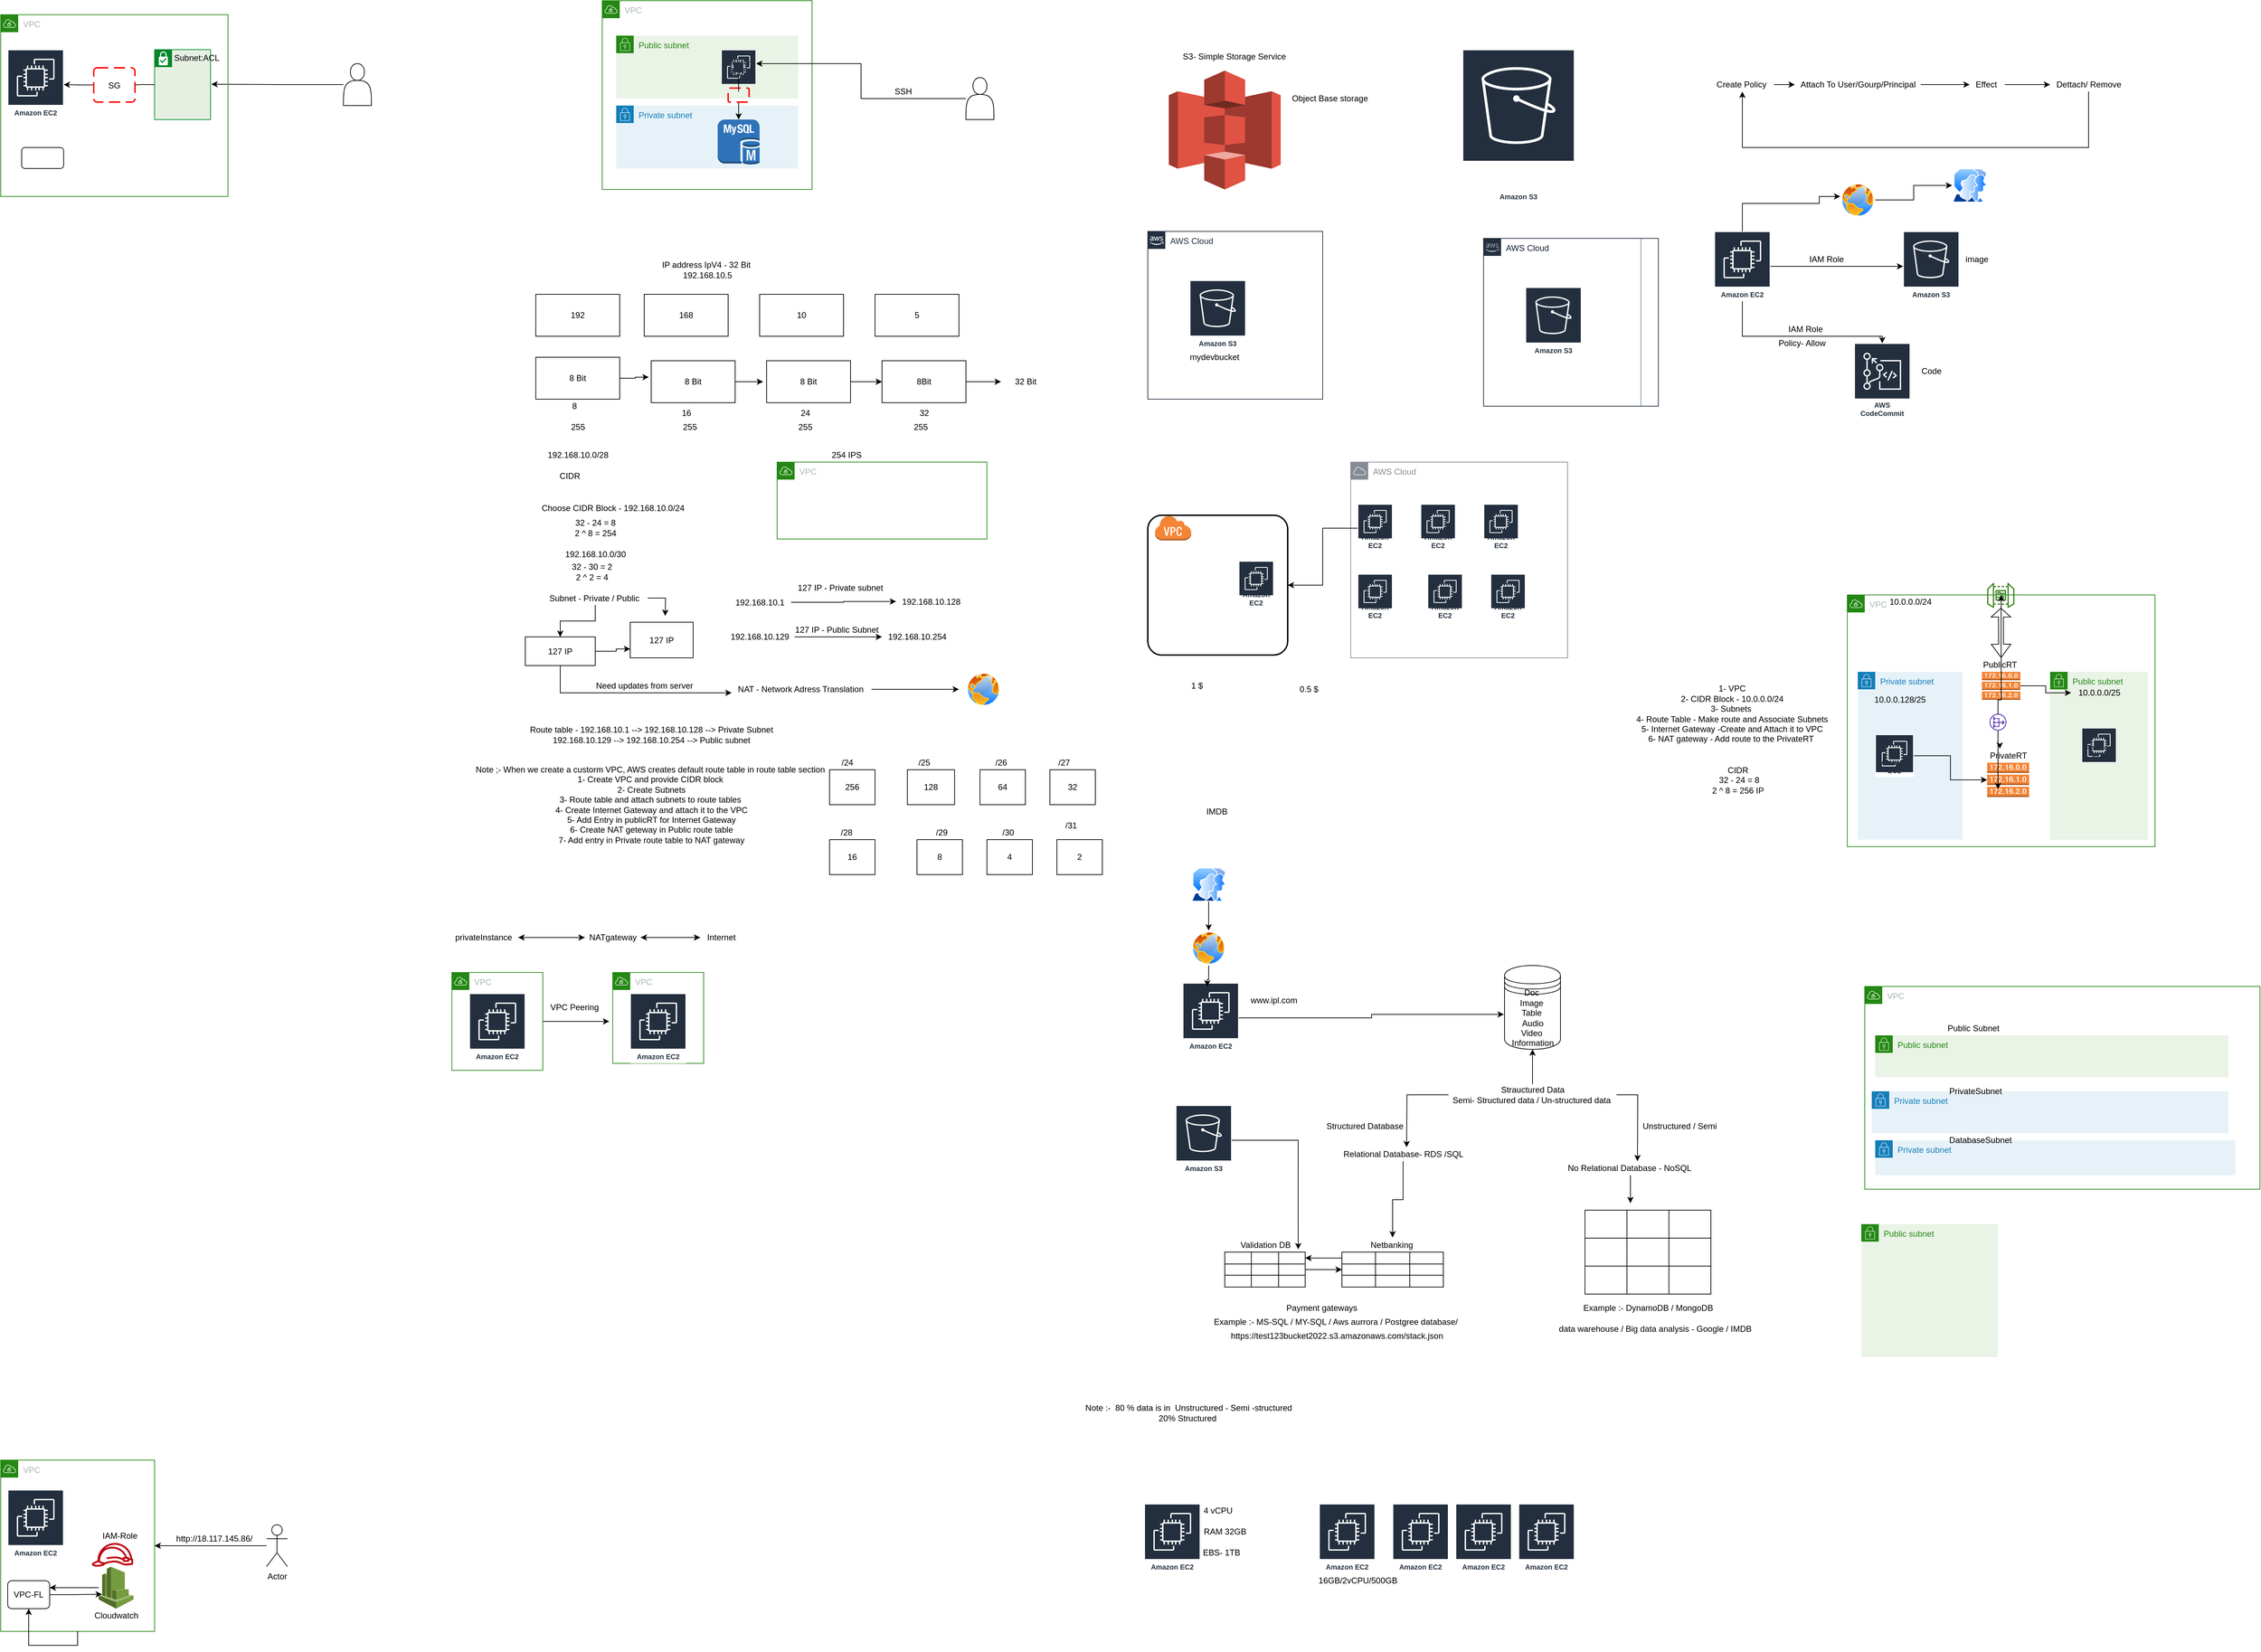 <mxfile version="20.0.1" type="github" pages="2">
  <diagram id="lFxsmAKlkC_CHH3mUBWc" name="Page-1">
    <mxGraphModel dx="3534" dy="364" grid="1" gridSize="10" guides="1" tooltips="1" connect="1" arrows="1" fold="1" page="1" pageScale="1" pageWidth="850" pageHeight="1100" math="0" shadow="0">
      <root>
        <mxCell id="0" />
        <mxCell id="1" parent="0" />
        <mxCell id="W_ZTkigPUNPTzvWaKMQf-11" value="" style="edgeStyle=orthogonalEdgeStyle;rounded=0;orthogonalLoop=1;jettySize=auto;html=1;" parent="1" source="W_ZTkigPUNPTzvWaKMQf-3" target="W_ZTkigPUNPTzvWaKMQf-4" edge="1">
          <mxGeometry relative="1" as="geometry" />
        </mxCell>
        <mxCell id="W_ZTkigPUNPTzvWaKMQf-3" value="Create Policy&amp;nbsp;" style="text;html=1;align=center;verticalAlign=middle;resizable=0;points=[];autosize=1;strokeColor=none;fillColor=none;" parent="1" vertex="1">
          <mxGeometry x="15" y="150" width="90" height="20" as="geometry" />
        </mxCell>
        <mxCell id="W_ZTkigPUNPTzvWaKMQf-9" value="" style="edgeStyle=orthogonalEdgeStyle;rounded=0;orthogonalLoop=1;jettySize=auto;html=1;" parent="1" source="W_ZTkigPUNPTzvWaKMQf-4" target="W_ZTkigPUNPTzvWaKMQf-5" edge="1">
          <mxGeometry relative="1" as="geometry" />
        </mxCell>
        <mxCell id="W_ZTkigPUNPTzvWaKMQf-4" value="Attach To User/Gourp/Principal" style="text;html=1;align=center;verticalAlign=middle;resizable=0;points=[];autosize=1;strokeColor=none;fillColor=none;" parent="1" vertex="1">
          <mxGeometry x="135" y="150" width="180" height="20" as="geometry" />
        </mxCell>
        <mxCell id="W_ZTkigPUNPTzvWaKMQf-10" value="" style="edgeStyle=orthogonalEdgeStyle;rounded=0;orthogonalLoop=1;jettySize=auto;html=1;" parent="1" source="W_ZTkigPUNPTzvWaKMQf-5" target="W_ZTkigPUNPTzvWaKMQf-6" edge="1">
          <mxGeometry relative="1" as="geometry" />
        </mxCell>
        <mxCell id="W_ZTkigPUNPTzvWaKMQf-5" value="Effect&amp;nbsp;" style="text;html=1;align=center;verticalAlign=middle;resizable=0;points=[];autosize=1;strokeColor=none;fillColor=none;" parent="1" vertex="1">
          <mxGeometry x="385" y="150" width="50" height="20" as="geometry" />
        </mxCell>
        <mxCell id="W_ZTkigPUNPTzvWaKMQf-12" style="edgeStyle=orthogonalEdgeStyle;rounded=0;orthogonalLoop=1;jettySize=auto;html=1;" parent="1" source="W_ZTkigPUNPTzvWaKMQf-6" target="W_ZTkigPUNPTzvWaKMQf-3" edge="1">
          <mxGeometry relative="1" as="geometry">
            <Array as="points">
              <mxPoint x="555" y="250" />
              <mxPoint x="60" y="250" />
            </Array>
          </mxGeometry>
        </mxCell>
        <mxCell id="W_ZTkigPUNPTzvWaKMQf-6" value="Dettach/ Remove" style="text;html=1;align=center;verticalAlign=middle;resizable=0;points=[];autosize=1;strokeColor=none;fillColor=none;" parent="1" vertex="1">
          <mxGeometry x="500" y="150" width="110" height="20" as="geometry" />
        </mxCell>
        <mxCell id="W_ZTkigPUNPTzvWaKMQf-16" style="edgeStyle=orthogonalEdgeStyle;rounded=0;orthogonalLoop=1;jettySize=auto;html=1;" parent="1" source="W_ZTkigPUNPTzvWaKMQf-13" target="W_ZTkigPUNPTzvWaKMQf-14" edge="1">
          <mxGeometry relative="1" as="geometry" />
        </mxCell>
        <mxCell id="W_ZTkigPUNPTzvWaKMQf-18" style="edgeStyle=orthogonalEdgeStyle;rounded=0;orthogonalLoop=1;jettySize=auto;html=1;" parent="1" source="W_ZTkigPUNPTzvWaKMQf-13" target="W_ZTkigPUNPTzvWaKMQf-15" edge="1">
          <mxGeometry relative="1" as="geometry">
            <Array as="points">
              <mxPoint x="60" y="520" />
              <mxPoint x="260" y="520" />
            </Array>
          </mxGeometry>
        </mxCell>
        <mxCell id="W_ZTkigPUNPTzvWaKMQf-20" style="edgeStyle=orthogonalEdgeStyle;rounded=0;orthogonalLoop=1;jettySize=auto;html=1;" parent="1" source="W_ZTkigPUNPTzvWaKMQf-13" edge="1">
          <mxGeometry relative="1" as="geometry">
            <mxPoint x="200" y="320" as="targetPoint" />
            <Array as="points">
              <mxPoint x="60" y="330" />
              <mxPoint x="170" y="330" />
            </Array>
          </mxGeometry>
        </mxCell>
        <mxCell id="W_ZTkigPUNPTzvWaKMQf-13" value="Amazon EC2" style="sketch=0;outlineConnect=0;fontColor=#232F3E;gradientColor=none;strokeColor=#ffffff;fillColor=#232F3E;dashed=0;verticalLabelPosition=middle;verticalAlign=bottom;align=center;html=1;whiteSpace=wrap;fontSize=10;fontStyle=1;spacing=3;shape=mxgraph.aws4.productIcon;prIcon=mxgraph.aws4.ec2;" parent="1" vertex="1">
          <mxGeometry x="20" y="370" width="80" height="100" as="geometry" />
        </mxCell>
        <mxCell id="W_ZTkigPUNPTzvWaKMQf-14" value="Amazon S3" style="sketch=0;outlineConnect=0;fontColor=#232F3E;gradientColor=none;strokeColor=#ffffff;fillColor=#232F3E;dashed=0;verticalLabelPosition=middle;verticalAlign=bottom;align=center;html=1;whiteSpace=wrap;fontSize=10;fontStyle=1;spacing=3;shape=mxgraph.aws4.productIcon;prIcon=mxgraph.aws4.s3;" parent="1" vertex="1">
          <mxGeometry x="290" y="370" width="80" height="100" as="geometry" />
        </mxCell>
        <mxCell id="W_ZTkigPUNPTzvWaKMQf-15" value="AWS CodeCommit" style="sketch=0;outlineConnect=0;fontColor=#232F3E;gradientColor=none;strokeColor=#ffffff;fillColor=#232F3E;dashed=0;verticalLabelPosition=middle;verticalAlign=bottom;align=center;html=1;whiteSpace=wrap;fontSize=10;fontStyle=1;spacing=3;shape=mxgraph.aws4.productIcon;prIcon=mxgraph.aws4.codecommit;" parent="1" vertex="1">
          <mxGeometry x="220" y="530" width="80" height="110" as="geometry" />
        </mxCell>
        <mxCell id="W_ZTkigPUNPTzvWaKMQf-17" value="image" style="text;html=1;align=center;verticalAlign=middle;resizable=0;points=[];autosize=1;strokeColor=none;fillColor=none;" parent="1" vertex="1">
          <mxGeometry x="370" y="400" width="50" height="20" as="geometry" />
        </mxCell>
        <mxCell id="W_ZTkigPUNPTzvWaKMQf-19" value="Code" style="text;html=1;align=center;verticalAlign=middle;resizable=0;points=[];autosize=1;strokeColor=none;fillColor=none;" parent="1" vertex="1">
          <mxGeometry x="310" y="560" width="40" height="20" as="geometry" />
        </mxCell>
        <mxCell id="W_ZTkigPUNPTzvWaKMQf-23" style="edgeStyle=orthogonalEdgeStyle;rounded=0;orthogonalLoop=1;jettySize=auto;html=1;entryX=0;entryY=0.5;entryDx=0;entryDy=0;" parent="1" source="W_ZTkigPUNPTzvWaKMQf-21" target="W_ZTkigPUNPTzvWaKMQf-22" edge="1">
          <mxGeometry relative="1" as="geometry" />
        </mxCell>
        <mxCell id="W_ZTkigPUNPTzvWaKMQf-21" value="" style="aspect=fixed;perimeter=ellipsePerimeter;html=1;align=center;shadow=0;dashed=0;spacingTop=3;image;image=img/lib/active_directory/internet_globe.svg;" parent="1" vertex="1">
          <mxGeometry x="200" y="300" width="50" height="50" as="geometry" />
        </mxCell>
        <mxCell id="W_ZTkigPUNPTzvWaKMQf-22" value="" style="aspect=fixed;perimeter=ellipsePerimeter;html=1;align=center;shadow=0;dashed=0;spacingTop=3;image;image=img/lib/active_directory/user_accounts.svg;" parent="1" vertex="1">
          <mxGeometry x="360" y="280" width="50" height="48.5" as="geometry" />
        </mxCell>
        <mxCell id="W_ZTkigPUNPTzvWaKMQf-24" value="IAM Role" style="text;html=1;align=center;verticalAlign=middle;resizable=0;points=[];autosize=1;strokeColor=none;fillColor=none;" parent="1" vertex="1">
          <mxGeometry x="150" y="400" width="60" height="20" as="geometry" />
        </mxCell>
        <mxCell id="W_ZTkigPUNPTzvWaKMQf-25" value="IAM Role" style="text;html=1;align=center;verticalAlign=middle;resizable=0;points=[];autosize=1;strokeColor=none;fillColor=none;" parent="1" vertex="1">
          <mxGeometry x="120" y="500" width="60" height="20" as="geometry" />
        </mxCell>
        <mxCell id="W_ZTkigPUNPTzvWaKMQf-26" value="Policy- Allow" style="text;html=1;align=center;verticalAlign=middle;resizable=0;points=[];autosize=1;strokeColor=none;fillColor=none;" parent="1" vertex="1">
          <mxGeometry x="105" y="520" width="80" height="20" as="geometry" />
        </mxCell>
        <mxCell id="wipIX7ScacwQ_WRAgbHF-1" value="VPC" style="points=[[0,0],[0.25,0],[0.5,0],[0.75,0],[1,0],[1,0.25],[1,0.5],[1,0.75],[1,1],[0.75,1],[0.5,1],[0.25,1],[0,1],[0,0.75],[0,0.5],[0,0.25]];outlineConnect=0;gradientColor=none;html=1;whiteSpace=wrap;fontSize=12;fontStyle=0;container=1;pointerEvents=0;collapsible=0;recursiveResize=0;shape=mxgraph.aws4.group;grIcon=mxgraph.aws4.group_vpc;strokeColor=#248814;fillColor=none;verticalAlign=top;align=left;spacingLeft=30;fontColor=#AAB7B8;dashed=0;" parent="1" vertex="1">
          <mxGeometry x="210" y="890" width="440" height="360" as="geometry" />
        </mxCell>
        <mxCell id="wipIX7ScacwQ_WRAgbHF-7" value="10.0.0.0/24" style="text;html=1;align=center;verticalAlign=middle;resizable=0;points=[];autosize=1;strokeColor=none;fillColor=none;" parent="wipIX7ScacwQ_WRAgbHF-1" vertex="1">
          <mxGeometry x="50" width="80" height="20" as="geometry" />
        </mxCell>
        <mxCell id="wipIX7ScacwQ_WRAgbHF-8" value="Public subnet" style="points=[[0,0],[0.25,0],[0.5,0],[0.75,0],[1,0],[1,0.25],[1,0.5],[1,0.75],[1,1],[0.75,1],[0.5,1],[0.25,1],[0,1],[0,0.75],[0,0.5],[0,0.25]];outlineConnect=0;gradientColor=none;html=1;whiteSpace=wrap;fontSize=12;fontStyle=0;container=1;pointerEvents=0;collapsible=0;recursiveResize=0;shape=mxgraph.aws4.group;grIcon=mxgraph.aws4.group_security_group;grStroke=0;strokeColor=#248814;fillColor=#E9F3E6;verticalAlign=top;align=left;spacingLeft=30;fontColor=#248814;dashed=0;" parent="wipIX7ScacwQ_WRAgbHF-1" vertex="1">
          <mxGeometry x="290" y="110" width="140" height="240" as="geometry" />
        </mxCell>
        <mxCell id="wipIX7ScacwQ_WRAgbHF-11" value="10.0.0.0/25" style="text;html=1;align=center;verticalAlign=middle;resizable=0;points=[];autosize=1;strokeColor=none;fillColor=none;" parent="wipIX7ScacwQ_WRAgbHF-8" vertex="1">
          <mxGeometry x="30" y="20" width="80" height="20" as="geometry" />
        </mxCell>
        <mxCell id="wipIX7ScacwQ_WRAgbHF-24" value="Amazon EC2" style="sketch=0;outlineConnect=0;fontColor=#232F3E;gradientColor=none;strokeColor=#ffffff;fillColor=#232F3E;dashed=0;verticalLabelPosition=middle;verticalAlign=bottom;align=center;html=1;whiteSpace=wrap;fontSize=10;fontStyle=1;spacing=3;shape=mxgraph.aws4.productIcon;prIcon=mxgraph.aws4.ec2;" parent="wipIX7ScacwQ_WRAgbHF-8" vertex="1">
          <mxGeometry x="45" y="80" width="50" height="50" as="geometry" />
        </mxCell>
        <mxCell id="wipIX7ScacwQ_WRAgbHF-10" value="Private subnet" style="points=[[0,0],[0.25,0],[0.5,0],[0.75,0],[1,0],[1,0.25],[1,0.5],[1,0.75],[1,1],[0.75,1],[0.5,1],[0.25,1],[0,1],[0,0.75],[0,0.5],[0,0.25]];outlineConnect=0;gradientColor=none;html=1;whiteSpace=wrap;fontSize=12;fontStyle=0;container=1;pointerEvents=0;collapsible=0;recursiveResize=0;shape=mxgraph.aws4.group;grIcon=mxgraph.aws4.group_security_group;grStroke=0;strokeColor=#147EBA;fillColor=#E6F2F8;verticalAlign=top;align=left;spacingLeft=30;fontColor=#147EBA;dashed=0;" parent="wipIX7ScacwQ_WRAgbHF-1" vertex="1">
          <mxGeometry x="15" y="110" width="150" height="240" as="geometry" />
        </mxCell>
        <mxCell id="wipIX7ScacwQ_WRAgbHF-12" value="10.0.0.128/25" style="text;html=1;align=center;verticalAlign=middle;resizable=0;points=[];autosize=1;strokeColor=none;fillColor=none;" parent="wipIX7ScacwQ_WRAgbHF-10" vertex="1">
          <mxGeometry x="15" y="30" width="90" height="20" as="geometry" />
        </mxCell>
        <mxCell id="wipIX7ScacwQ_WRAgbHF-25" value="Amazon EC2" style="sketch=0;outlineConnect=0;fontColor=#232F3E;gradientColor=none;strokeColor=#ffffff;fillColor=#232F3E;dashed=0;verticalLabelPosition=middle;verticalAlign=bottom;align=center;html=1;whiteSpace=wrap;fontSize=10;fontStyle=1;spacing=3;shape=mxgraph.aws4.productIcon;prIcon=mxgraph.aws4.ec2;" parent="wipIX7ScacwQ_WRAgbHF-10" vertex="1">
          <mxGeometry x="25" y="89.5" width="55" height="61" as="geometry" />
        </mxCell>
        <mxCell id="wipIX7ScacwQ_WRAgbHF-19" value="" style="edgeStyle=orthogonalEdgeStyle;rounded=0;orthogonalLoop=1;jettySize=auto;html=1;" parent="wipIX7ScacwQ_WRAgbHF-1" source="wipIX7ScacwQ_WRAgbHF-13" target="wipIX7ScacwQ_WRAgbHF-11" edge="1">
          <mxGeometry relative="1" as="geometry" />
        </mxCell>
        <mxCell id="wipIX7ScacwQ_WRAgbHF-13" value="" style="outlineConnect=0;dashed=0;verticalLabelPosition=bottom;verticalAlign=top;align=center;html=1;shape=mxgraph.aws3.route_table;fillColor=#F58536;gradientColor=none;" parent="wipIX7ScacwQ_WRAgbHF-1" vertex="1">
          <mxGeometry x="192.5" y="110" width="55" height="40" as="geometry" />
        </mxCell>
        <mxCell id="wipIX7ScacwQ_WRAgbHF-14" value="PublicRT" style="text;html=1;align=center;verticalAlign=middle;resizable=0;points=[];autosize=1;strokeColor=none;fillColor=none;" parent="wipIX7ScacwQ_WRAgbHF-1" vertex="1">
          <mxGeometry x="187.5" y="90" width="60" height="20" as="geometry" />
        </mxCell>
        <mxCell id="wipIX7ScacwQ_WRAgbHF-15" value="" style="outlineConnect=0;dashed=0;verticalLabelPosition=bottom;verticalAlign=top;align=center;html=1;shape=mxgraph.aws3.route_table;fillColor=#F58536;gradientColor=none;" parent="wipIX7ScacwQ_WRAgbHF-1" vertex="1">
          <mxGeometry x="200" y="240" width="60" height="49" as="geometry" />
        </mxCell>
        <mxCell id="wipIX7ScacwQ_WRAgbHF-16" value="PrivateRT" style="text;html=1;align=center;verticalAlign=middle;resizable=0;points=[];autosize=1;strokeColor=none;fillColor=none;" parent="wipIX7ScacwQ_WRAgbHF-1" vertex="1">
          <mxGeometry x="195" y="220" width="70" height="20" as="geometry" />
        </mxCell>
        <mxCell id="wipIX7ScacwQ_WRAgbHF-21" value="" style="sketch=0;outlineConnect=0;fontColor=#232F3E;gradientColor=none;fillColor=#3F8624;strokeColor=none;dashed=0;verticalLabelPosition=bottom;verticalAlign=top;align=center;html=1;fontSize=12;fontStyle=0;aspect=fixed;pointerEvents=1;shape=mxgraph.aws4.iot_device_gateway;" parent="wipIX7ScacwQ_WRAgbHF-1" vertex="1">
          <mxGeometry x="200" y="-19" width="39" height="39" as="geometry" />
        </mxCell>
        <mxCell id="wipIX7ScacwQ_WRAgbHF-23" value="" style="shape=flexArrow;endArrow=classic;startArrow=classic;html=1;rounded=0;width=7;endSize=3.86;" parent="wipIX7ScacwQ_WRAgbHF-1" target="wipIX7ScacwQ_WRAgbHF-21" edge="1">
          <mxGeometry width="100" height="100" relative="1" as="geometry">
            <mxPoint x="220" y="90" as="sourcePoint" />
            <mxPoint x="239" y="30" as="targetPoint" />
          </mxGeometry>
        </mxCell>
        <mxCell id="wipIX7ScacwQ_WRAgbHF-29" style="edgeStyle=orthogonalEdgeStyle;rounded=0;orthogonalLoop=1;jettySize=auto;html=1;entryX=0.329;entryY=0;entryDx=0;entryDy=0;entryPerimeter=0;" parent="wipIX7ScacwQ_WRAgbHF-1" source="wipIX7ScacwQ_WRAgbHF-28" target="wipIX7ScacwQ_WRAgbHF-16" edge="1">
          <mxGeometry relative="1" as="geometry" />
        </mxCell>
        <mxCell id="wipIX7ScacwQ_WRAgbHF-32" style="edgeStyle=orthogonalEdgeStyle;rounded=0;orthogonalLoop=1;jettySize=auto;html=1;" parent="wipIX7ScacwQ_WRAgbHF-1" source="wipIX7ScacwQ_WRAgbHF-28" target="wipIX7ScacwQ_WRAgbHF-1" edge="1">
          <mxGeometry relative="1" as="geometry">
            <Array as="points">
              <mxPoint x="170" y="70" />
              <mxPoint x="170" y="70" />
            </Array>
          </mxGeometry>
        </mxCell>
        <mxCell id="wipIX7ScacwQ_WRAgbHF-28" value="" style="sketch=0;outlineConnect=0;fontColor=#232F3E;gradientColor=none;fillColor=#4D27AA;strokeColor=none;dashed=0;verticalLabelPosition=bottom;verticalAlign=top;align=center;html=1;fontSize=12;fontStyle=0;aspect=fixed;pointerEvents=1;shape=mxgraph.aws4.nat_gateway;" parent="wipIX7ScacwQ_WRAgbHF-1" vertex="1">
          <mxGeometry x="203.5" y="170" width="24" height="24" as="geometry" />
        </mxCell>
        <mxCell id="wipIX7ScacwQ_WRAgbHF-33" style="edgeStyle=orthogonalEdgeStyle;rounded=0;orthogonalLoop=1;jettySize=auto;html=1;" parent="wipIX7ScacwQ_WRAgbHF-1" source="wipIX7ScacwQ_WRAgbHF-28" target="wipIX7ScacwQ_WRAgbHF-1" edge="1">
          <mxGeometry relative="1" as="geometry">
            <mxPoint x="450" y="50" as="targetPoint" />
            <Array as="points" />
          </mxGeometry>
        </mxCell>
        <mxCell id="wipIX7ScacwQ_WRAgbHF-34" style="edgeStyle=orthogonalEdgeStyle;rounded=0;orthogonalLoop=1;jettySize=auto;html=1;" parent="wipIX7ScacwQ_WRAgbHF-1" source="wipIX7ScacwQ_WRAgbHF-25" target="wipIX7ScacwQ_WRAgbHF-15" edge="1">
          <mxGeometry relative="1" as="geometry" />
        </mxCell>
        <mxCell id="wipIX7ScacwQ_WRAgbHF-4" value="1- VPC&lt;br&gt;2- CIDR Block - 10.0.0.0/24&lt;br&gt;3- Subnets&amp;nbsp;&lt;br&gt;4- Route Table - Make route and Associate Subnets&lt;br&gt;5- Internet Gateway -Create and Attach it to VPC&lt;br&gt;6- NAT gateway - Add route to the PrivateRT&amp;nbsp;" style="text;html=1;align=center;verticalAlign=middle;resizable=0;points=[];autosize=1;strokeColor=none;fillColor=none;" parent="1" vertex="1">
          <mxGeometry x="-100" y="1015" width="290" height="90" as="geometry" />
        </mxCell>
        <mxCell id="wipIX7ScacwQ_WRAgbHF-6" value="CIDR&amp;nbsp;&lt;br&gt;32 - 24 = 8&lt;br&gt;2 ^ 8 = 256 IP&amp;nbsp;" style="text;html=1;align=center;verticalAlign=middle;resizable=0;points=[];autosize=1;strokeColor=none;fillColor=none;" parent="1" vertex="1">
          <mxGeometry x="10" y="1130" width="90" height="50" as="geometry" />
        </mxCell>
        <mxCell id="wipIX7ScacwQ_WRAgbHF-35" value="VPC" style="points=[[0,0],[0.25,0],[0.5,0],[0.75,0],[1,0],[1,0.25],[1,0.5],[1,0.75],[1,1],[0.75,1],[0.5,1],[0.25,1],[0,1],[0,0.75],[0,0.5],[0,0.25]];outlineConnect=0;gradientColor=none;html=1;whiteSpace=wrap;fontSize=12;fontStyle=0;container=1;pointerEvents=0;collapsible=0;recursiveResize=0;shape=mxgraph.aws4.group;grIcon=mxgraph.aws4.group_vpc;strokeColor=#248814;fillColor=none;verticalAlign=top;align=left;spacingLeft=30;fontColor=#AAB7B8;dashed=0;" parent="1" vertex="1">
          <mxGeometry x="235" y="1450" width="565" height="290" as="geometry" />
        </mxCell>
        <mxCell id="wipIX7ScacwQ_WRAgbHF-38" value="Public subnet" style="points=[[0,0],[0.25,0],[0.5,0],[0.75,0],[1,0],[1,0.25],[1,0.5],[1,0.75],[1,1],[0.75,1],[0.5,1],[0.25,1],[0,1],[0,0.75],[0,0.5],[0,0.25]];outlineConnect=0;gradientColor=none;html=1;whiteSpace=wrap;fontSize=12;fontStyle=0;container=1;pointerEvents=0;collapsible=0;recursiveResize=0;shape=mxgraph.aws4.group;grIcon=mxgraph.aws4.group_security_group;grStroke=0;strokeColor=#248814;fillColor=#E9F3E6;verticalAlign=top;align=left;spacingLeft=30;fontColor=#248814;dashed=0;" parent="wipIX7ScacwQ_WRAgbHF-35" vertex="1">
          <mxGeometry x="15" y="70" width="505" height="60" as="geometry" />
        </mxCell>
        <mxCell id="wipIX7ScacwQ_WRAgbHF-39" value="Private subnet" style="points=[[0,0],[0.25,0],[0.5,0],[0.75,0],[1,0],[1,0.25],[1,0.5],[1,0.75],[1,1],[0.75,1],[0.5,1],[0.25,1],[0,1],[0,0.75],[0,0.5],[0,0.25]];outlineConnect=0;gradientColor=none;html=1;whiteSpace=wrap;fontSize=12;fontStyle=0;container=1;pointerEvents=0;collapsible=0;recursiveResize=0;shape=mxgraph.aws4.group;grIcon=mxgraph.aws4.group_security_group;grStroke=0;strokeColor=#147EBA;fillColor=#E6F2F8;verticalAlign=top;align=left;spacingLeft=30;fontColor=#147EBA;dashed=0;" parent="wipIX7ScacwQ_WRAgbHF-35" vertex="1">
          <mxGeometry x="10" y="150" width="510" height="60" as="geometry" />
        </mxCell>
        <mxCell id="wipIX7ScacwQ_WRAgbHF-45" value="PrivateSubnet" style="text;html=1;align=center;verticalAlign=middle;resizable=0;points=[];autosize=1;strokeColor=none;fillColor=none;" parent="wipIX7ScacwQ_WRAgbHF-39" vertex="1">
          <mxGeometry x="102.5" y="-10" width="90" height="20" as="geometry" />
        </mxCell>
        <mxCell id="wipIX7ScacwQ_WRAgbHF-43" value="Private subnet" style="points=[[0,0],[0.25,0],[0.5,0],[0.75,0],[1,0],[1,0.25],[1,0.5],[1,0.75],[1,1],[0.75,1],[0.5,1],[0.25,1],[0,1],[0,0.75],[0,0.5],[0,0.25]];outlineConnect=0;gradientColor=none;html=1;whiteSpace=wrap;fontSize=12;fontStyle=0;container=1;pointerEvents=0;collapsible=0;recursiveResize=0;shape=mxgraph.aws4.group;grIcon=mxgraph.aws4.group_security_group;grStroke=0;strokeColor=#147EBA;fillColor=#E6F2F8;verticalAlign=top;align=left;spacingLeft=30;fontColor=#147EBA;dashed=0;" parent="wipIX7ScacwQ_WRAgbHF-35" vertex="1">
          <mxGeometry x="15" y="220" width="515" height="50" as="geometry" />
        </mxCell>
        <mxCell id="wipIX7ScacwQ_WRAgbHF-44" value="Public Subnet" style="text;html=1;align=center;verticalAlign=middle;resizable=0;points=[];autosize=1;strokeColor=none;fillColor=none;" parent="1" vertex="1">
          <mxGeometry x="345" y="1500" width="90" height="20" as="geometry" />
        </mxCell>
        <mxCell id="wipIX7ScacwQ_WRAgbHF-46" value="DatabaseSubnet" style="text;html=1;align=center;verticalAlign=middle;resizable=0;points=[];autosize=1;strokeColor=none;fillColor=none;" parent="1" vertex="1">
          <mxGeometry x="350" y="1660" width="100" height="20" as="geometry" />
        </mxCell>
        <mxCell id="wipIX7ScacwQ_WRAgbHF-49" value="Public subnet" style="points=[[0,0],[0.25,0],[0.5,0],[0.75,0],[1,0],[1,0.25],[1,0.5],[1,0.75],[1,1],[0.75,1],[0.5,1],[0.25,1],[0,1],[0,0.75],[0,0.5],[0,0.25]];outlineConnect=0;gradientColor=none;html=1;whiteSpace=wrap;fontSize=12;fontStyle=0;container=1;pointerEvents=0;collapsible=0;recursiveResize=0;shape=mxgraph.aws4.group;grIcon=mxgraph.aws4.group_security_group;grStroke=0;strokeColor=#248814;fillColor=#E9F3E6;verticalAlign=top;align=left;spacingLeft=30;fontColor=#248814;dashed=0;" parent="1" vertex="1">
          <mxGeometry x="230" y="1790" width="195" height="190" as="geometry" />
        </mxCell>
        <mxCell id="Kod1D8QeRh-U59ldMnxH-1" value="" style="outlineConnect=0;dashed=0;verticalLabelPosition=bottom;verticalAlign=top;align=center;html=1;shape=mxgraph.aws3.s3;fillColor=#E05243;gradientColor=none;" parent="1" vertex="1">
          <mxGeometry x="-760" y="140" width="160" height="170" as="geometry" />
        </mxCell>
        <mxCell id="Kod1D8QeRh-U59ldMnxH-2" value="S3- Simple Storage Service&amp;nbsp;" style="text;html=1;align=center;verticalAlign=middle;resizable=0;points=[];autosize=1;strokeColor=none;fillColor=none;" parent="1" vertex="1">
          <mxGeometry x="-750" y="110" width="170" height="20" as="geometry" />
        </mxCell>
        <mxCell id="Kod1D8QeRh-U59ldMnxH-3" value="Object Base storage" style="text;html=1;align=center;verticalAlign=middle;resizable=0;points=[];autosize=1;strokeColor=none;fillColor=none;" parent="1" vertex="1">
          <mxGeometry x="-590" y="170" width="120" height="20" as="geometry" />
        </mxCell>
        <mxCell id="Kod1D8QeRh-U59ldMnxH-4" value="Amazon S3" style="sketch=0;outlineConnect=0;fontColor=#232F3E;gradientColor=none;strokeColor=#ffffff;fillColor=#232F3E;dashed=0;verticalLabelPosition=middle;verticalAlign=bottom;align=center;html=1;whiteSpace=wrap;fontSize=10;fontStyle=1;spacing=3;shape=mxgraph.aws4.productIcon;prIcon=mxgraph.aws4.s3;" parent="1" vertex="1">
          <mxGeometry x="-340" y="110" width="160" height="220" as="geometry" />
        </mxCell>
        <mxCell id="Kod1D8QeRh-U59ldMnxH-7" value="AWS Cloud" style="points=[[0,0],[0.25,0],[0.5,0],[0.75,0],[1,0],[1,0.25],[1,0.5],[1,0.75],[1,1],[0.75,1],[0.5,1],[0.25,1],[0,1],[0,0.75],[0,0.5],[0,0.25]];outlineConnect=0;gradientColor=none;html=1;whiteSpace=wrap;fontSize=12;fontStyle=0;container=1;pointerEvents=0;collapsible=0;recursiveResize=0;shape=mxgraph.aws4.group;grIcon=mxgraph.aws4.group_aws_cloud_alt;strokeColor=#232F3E;fillColor=none;verticalAlign=top;align=left;spacingLeft=30;fontColor=#232F3E;dashed=0;" parent="1" vertex="1">
          <mxGeometry x="-790" y="370" width="250" height="240" as="geometry" />
        </mxCell>
        <mxCell id="Kod1D8QeRh-U59ldMnxH-9" value="Amazon S3" style="sketch=0;outlineConnect=0;fontColor=#232F3E;gradientColor=none;strokeColor=#ffffff;fillColor=#232F3E;dashed=0;verticalLabelPosition=middle;verticalAlign=bottom;align=center;html=1;whiteSpace=wrap;fontSize=10;fontStyle=1;spacing=3;shape=mxgraph.aws4.productIcon;prIcon=mxgraph.aws4.s3;" parent="Kod1D8QeRh-U59ldMnxH-7" vertex="1">
          <mxGeometry x="60" y="70" width="80" height="100" as="geometry" />
        </mxCell>
        <mxCell id="Kod1D8QeRh-U59ldMnxH-12" value="mydevbucket" style="text;html=1;align=center;verticalAlign=middle;resizable=0;points=[];autosize=1;strokeColor=none;fillColor=none;" parent="Kod1D8QeRh-U59ldMnxH-7" vertex="1">
          <mxGeometry x="50" y="170" width="90" height="20" as="geometry" />
        </mxCell>
        <mxCell id="Kod1D8QeRh-U59ldMnxH-8" value="AWS Cloud" style="sketch=0;outlineConnect=0;gradientColor=none;html=1;whiteSpace=wrap;fontSize=12;fontStyle=0;shape=mxgraph.aws4.group;grIcon=mxgraph.aws4.group_aws_cloud;strokeColor=#858B94;fillColor=none;verticalAlign=top;align=left;spacingLeft=30;fontColor=#858B94;dashed=0;" parent="1" vertex="1">
          <mxGeometry x="-310" y="380" width="225" height="240" as="geometry" />
        </mxCell>
        <mxCell id="Kod1D8QeRh-U59ldMnxH-10" value="AWS Cloud" style="points=[[0,0],[0.25,0],[0.5,0],[0.75,0],[1,0],[1,0.25],[1,0.5],[1,0.75],[1,1],[0.75,1],[0.5,1],[0.25,1],[0,1],[0,0.75],[0,0.5],[0,0.25]];outlineConnect=0;gradientColor=none;html=1;whiteSpace=wrap;fontSize=12;fontStyle=0;container=1;pointerEvents=0;collapsible=0;recursiveResize=0;shape=mxgraph.aws4.group;grIcon=mxgraph.aws4.group_aws_cloud_alt;strokeColor=#232F3E;fillColor=none;verticalAlign=top;align=left;spacingLeft=30;fontColor=#232F3E;dashed=0;" parent="1" vertex="1">
          <mxGeometry x="-310" y="380" width="250" height="240" as="geometry" />
        </mxCell>
        <mxCell id="Kod1D8QeRh-U59ldMnxH-11" value="Amazon S3" style="sketch=0;outlineConnect=0;fontColor=#232F3E;gradientColor=none;strokeColor=#ffffff;fillColor=#232F3E;dashed=0;verticalLabelPosition=middle;verticalAlign=bottom;align=center;html=1;whiteSpace=wrap;fontSize=10;fontStyle=1;spacing=3;shape=mxgraph.aws4.productIcon;prIcon=mxgraph.aws4.s3;" parent="Kod1D8QeRh-U59ldMnxH-10" vertex="1">
          <mxGeometry x="60" y="70" width="80" height="100" as="geometry" />
        </mxCell>
        <mxCell id="Kod1D8QeRh-U59ldMnxH-16" value="AWS Cloud" style="sketch=0;outlineConnect=0;gradientColor=none;html=1;whiteSpace=wrap;fontSize=12;fontStyle=0;shape=mxgraph.aws4.group;grIcon=mxgraph.aws4.group_aws_cloud;strokeColor=#858B94;fillColor=none;verticalAlign=top;align=left;spacingLeft=30;fontColor=#858B94;dashed=0;" parent="1" vertex="1">
          <mxGeometry x="-500" y="700" width="310" height="280" as="geometry" />
        </mxCell>
        <mxCell id="Kod1D8QeRh-U59ldMnxH-29" style="edgeStyle=orthogonalEdgeStyle;rounded=0;orthogonalLoop=1;jettySize=auto;html=1;" parent="1" source="Kod1D8QeRh-U59ldMnxH-17" target="Kod1D8QeRh-U59ldMnxH-25" edge="1">
          <mxGeometry relative="1" as="geometry" />
        </mxCell>
        <mxCell id="Kod1D8QeRh-U59ldMnxH-17" value="Amazon EC2" style="sketch=0;outlineConnect=0;fontColor=#232F3E;gradientColor=none;strokeColor=#ffffff;fillColor=#232F3E;dashed=0;verticalLabelPosition=middle;verticalAlign=bottom;align=center;html=1;whiteSpace=wrap;fontSize=10;fontStyle=1;spacing=3;shape=mxgraph.aws4.productIcon;prIcon=mxgraph.aws4.ec2;" parent="1" vertex="1">
          <mxGeometry x="-490" y="760" width="50" height="69" as="geometry" />
        </mxCell>
        <mxCell id="Kod1D8QeRh-U59ldMnxH-18" value="Amazon EC2" style="sketch=0;outlineConnect=0;fontColor=#232F3E;gradientColor=none;strokeColor=#ffffff;fillColor=#232F3E;dashed=0;verticalLabelPosition=middle;verticalAlign=bottom;align=center;html=1;whiteSpace=wrap;fontSize=10;fontStyle=1;spacing=3;shape=mxgraph.aws4.productIcon;prIcon=mxgraph.aws4.ec2;" parent="1" vertex="1">
          <mxGeometry x="-400" y="760" width="50" height="69" as="geometry" />
        </mxCell>
        <mxCell id="Kod1D8QeRh-U59ldMnxH-19" value="Amazon EC2" style="sketch=0;outlineConnect=0;fontColor=#232F3E;gradientColor=none;strokeColor=#ffffff;fillColor=#232F3E;dashed=0;verticalLabelPosition=middle;verticalAlign=bottom;align=center;html=1;whiteSpace=wrap;fontSize=10;fontStyle=1;spacing=3;shape=mxgraph.aws4.productIcon;prIcon=mxgraph.aws4.ec2;" parent="1" vertex="1">
          <mxGeometry x="-310" y="760" width="50" height="69" as="geometry" />
        </mxCell>
        <mxCell id="Kod1D8QeRh-U59ldMnxH-20" value="Amazon EC2" style="sketch=0;outlineConnect=0;fontColor=#232F3E;gradientColor=none;strokeColor=#ffffff;fillColor=#232F3E;dashed=0;verticalLabelPosition=middle;verticalAlign=bottom;align=center;html=1;whiteSpace=wrap;fontSize=10;fontStyle=1;spacing=3;shape=mxgraph.aws4.productIcon;prIcon=mxgraph.aws4.ec2;" parent="1" vertex="1">
          <mxGeometry x="-490" y="860" width="50" height="69" as="geometry" />
        </mxCell>
        <mxCell id="Kod1D8QeRh-U59ldMnxH-21" value="Amazon EC2" style="sketch=0;outlineConnect=0;fontColor=#232F3E;gradientColor=none;strokeColor=#ffffff;fillColor=#232F3E;dashed=0;verticalLabelPosition=middle;verticalAlign=bottom;align=center;html=1;whiteSpace=wrap;fontSize=10;fontStyle=1;spacing=3;shape=mxgraph.aws4.productIcon;prIcon=mxgraph.aws4.ec2;" parent="1" vertex="1">
          <mxGeometry x="-390" y="860" width="50" height="69" as="geometry" />
        </mxCell>
        <mxCell id="Kod1D8QeRh-U59ldMnxH-22" value="Amazon EC2" style="sketch=0;outlineConnect=0;fontColor=#232F3E;gradientColor=none;strokeColor=#ffffff;fillColor=#232F3E;dashed=0;verticalLabelPosition=middle;verticalAlign=bottom;align=center;html=1;whiteSpace=wrap;fontSize=10;fontStyle=1;spacing=3;shape=mxgraph.aws4.productIcon;prIcon=mxgraph.aws4.ec2;" parent="1" vertex="1">
          <mxGeometry x="-300" y="860" width="50" height="69" as="geometry" />
        </mxCell>
        <mxCell id="Kod1D8QeRh-U59ldMnxH-25" value="" style="rounded=1;arcSize=10;dashed=0;fillColor=none;gradientColor=none;strokeWidth=2;" parent="1" vertex="1">
          <mxGeometry x="-790" y="776" width="200" height="200" as="geometry" />
        </mxCell>
        <mxCell id="Kod1D8QeRh-U59ldMnxH-26" value="" style="dashed=0;html=1;shape=mxgraph.aws3.virtual_private_cloud;fillColor=#F58536;gradientColor=none;dashed=0;" parent="1" vertex="1">
          <mxGeometry x="-780" y="776" width="52" height="36" as="geometry" />
        </mxCell>
        <mxCell id="Kod1D8QeRh-U59ldMnxH-27" value="1 $" style="text;html=1;align=center;verticalAlign=middle;resizable=0;points=[];autosize=1;strokeColor=none;fillColor=none;" parent="1" vertex="1">
          <mxGeometry x="-735" y="1010" width="30" height="20" as="geometry" />
        </mxCell>
        <mxCell id="Kod1D8QeRh-U59ldMnxH-28" value="0.5 $" style="text;html=1;align=center;verticalAlign=middle;resizable=0;points=[];autosize=1;strokeColor=none;fillColor=none;" parent="1" vertex="1">
          <mxGeometry x="-580" y="1015" width="40" height="20" as="geometry" />
        </mxCell>
        <mxCell id="Kod1D8QeRh-U59ldMnxH-30" value="Amazon EC2" style="sketch=0;outlineConnect=0;fontColor=#232F3E;gradientColor=none;strokeColor=#ffffff;fillColor=#232F3E;dashed=0;verticalLabelPosition=middle;verticalAlign=bottom;align=center;html=1;whiteSpace=wrap;fontSize=10;fontStyle=1;spacing=3;shape=mxgraph.aws4.productIcon;prIcon=mxgraph.aws4.ec2;" parent="1" vertex="1">
          <mxGeometry x="-660" y="841.5" width="50" height="69" as="geometry" />
        </mxCell>
        <mxCell id="Kod1D8QeRh-U59ldMnxH-31" value="" style="shape=datastore;whiteSpace=wrap;html=1;" parent="1" vertex="1">
          <mxGeometry x="-280" y="1420" width="80" height="120" as="geometry" />
        </mxCell>
        <mxCell id="Kod1D8QeRh-U59ldMnxH-34" style="edgeStyle=orthogonalEdgeStyle;rounded=0;orthogonalLoop=1;jettySize=auto;html=1;entryX=-0.012;entryY=0.444;entryDx=0;entryDy=0;entryPerimeter=0;" parent="1" source="Kod1D8QeRh-U59ldMnxH-32" target="Kod1D8QeRh-U59ldMnxH-33" edge="1">
          <mxGeometry relative="1" as="geometry" />
        </mxCell>
        <mxCell id="Kod1D8QeRh-U59ldMnxH-32" value="Amazon EC2" style="sketch=0;outlineConnect=0;fontColor=#232F3E;gradientColor=none;strokeColor=#ffffff;fillColor=#232F3E;dashed=0;verticalLabelPosition=middle;verticalAlign=bottom;align=center;html=1;whiteSpace=wrap;fontSize=10;fontStyle=1;spacing=3;shape=mxgraph.aws4.productIcon;prIcon=mxgraph.aws4.ec2;" parent="1" vertex="1">
          <mxGeometry x="-740" y="1445" width="80" height="100" as="geometry" />
        </mxCell>
        <mxCell id="Kod1D8QeRh-U59ldMnxH-33" value="Doc&amp;nbsp;&lt;br&gt;Image&amp;nbsp;&lt;br&gt;Table&amp;nbsp;&lt;br&gt;Audio&lt;br&gt;Video&amp;nbsp;&lt;br&gt;Information&lt;br&gt;" style="text;html=1;align=center;verticalAlign=middle;resizable=0;points=[];autosize=1;strokeColor=none;fillColor=none;" parent="1" vertex="1">
          <mxGeometry x="-280" y="1450" width="80" height="90" as="geometry" />
        </mxCell>
        <mxCell id="Kod1D8QeRh-U59ldMnxH-37" value="" style="edgeStyle=orthogonalEdgeStyle;rounded=0;orthogonalLoop=1;jettySize=auto;html=1;" parent="1" source="Kod1D8QeRh-U59ldMnxH-35" target="Kod1D8QeRh-U59ldMnxH-33" edge="1">
          <mxGeometry relative="1" as="geometry" />
        </mxCell>
        <mxCell id="Kod1D8QeRh-U59ldMnxH-38" style="edgeStyle=orthogonalEdgeStyle;rounded=0;orthogonalLoop=1;jettySize=auto;html=1;" parent="1" source="Kod1D8QeRh-U59ldMnxH-35" edge="1">
          <mxGeometry relative="1" as="geometry">
            <mxPoint x="-420" y="1680" as="targetPoint" />
          </mxGeometry>
        </mxCell>
        <mxCell id="Kod1D8QeRh-U59ldMnxH-39" style="edgeStyle=orthogonalEdgeStyle;rounded=0;orthogonalLoop=1;jettySize=auto;html=1;" parent="1" source="Kod1D8QeRh-U59ldMnxH-35" edge="1">
          <mxGeometry relative="1" as="geometry">
            <mxPoint x="-90" y="1700" as="targetPoint" />
          </mxGeometry>
        </mxCell>
        <mxCell id="Kod1D8QeRh-U59ldMnxH-35" value="Strauctured Data&lt;br&gt;Semi- Structured data / Un-structured data&amp;nbsp;" style="text;html=1;align=center;verticalAlign=middle;resizable=0;points=[];autosize=1;strokeColor=none;fillColor=none;" parent="1" vertex="1">
          <mxGeometry x="-360" y="1590" width="240" height="30" as="geometry" />
        </mxCell>
        <mxCell id="Kod1D8QeRh-U59ldMnxH-42" style="edgeStyle=orthogonalEdgeStyle;rounded=0;orthogonalLoop=1;jettySize=auto;html=1;entryX=0.5;entryY=-0.05;entryDx=0;entryDy=0;entryPerimeter=0;" parent="1" source="Kod1D8QeRh-U59ldMnxH-40" target="Kod1D8QeRh-U59ldMnxH-76" edge="1">
          <mxGeometry relative="1" as="geometry">
            <mxPoint x="-440" y="1820" as="targetPoint" />
          </mxGeometry>
        </mxCell>
        <mxCell id="Kod1D8QeRh-U59ldMnxH-40" value="Relational Database- RDS /SQL" style="text;html=1;align=center;verticalAlign=middle;resizable=0;points=[];autosize=1;strokeColor=none;fillColor=none;" parent="1" vertex="1">
          <mxGeometry x="-520" y="1680" width="190" height="20" as="geometry" />
        </mxCell>
        <mxCell id="Kod1D8QeRh-U59ldMnxH-91" style="edgeStyle=orthogonalEdgeStyle;rounded=0;orthogonalLoop=1;jettySize=auto;html=1;" parent="1" source="Kod1D8QeRh-U59ldMnxH-41" edge="1">
          <mxGeometry relative="1" as="geometry">
            <mxPoint x="-100" y="1760" as="targetPoint" />
          </mxGeometry>
        </mxCell>
        <mxCell id="Kod1D8QeRh-U59ldMnxH-41" value="No Relational Database - NoSQL&amp;nbsp;" style="text;html=1;align=center;verticalAlign=middle;resizable=0;points=[];autosize=1;strokeColor=none;fillColor=none;" parent="1" vertex="1">
          <mxGeometry x="-200" y="1700" width="200" height="20" as="geometry" />
        </mxCell>
        <mxCell id="Kod1D8QeRh-U59ldMnxH-44" value="Structured Database" style="text;html=1;align=center;verticalAlign=middle;resizable=0;points=[];autosize=1;strokeColor=none;fillColor=none;" parent="1" vertex="1">
          <mxGeometry x="-545" y="1640" width="130" height="20" as="geometry" />
        </mxCell>
        <mxCell id="Kod1D8QeRh-U59ldMnxH-46" value="Unstructured / Semi" style="text;html=1;align=center;verticalAlign=middle;resizable=0;points=[];autosize=1;strokeColor=none;fillColor=none;" parent="1" vertex="1">
          <mxGeometry x="-90" y="1640" width="120" height="20" as="geometry" />
        </mxCell>
        <mxCell id="Kod1D8QeRh-U59ldMnxH-47" value="" style="shape=table;html=1;whiteSpace=wrap;startSize=0;container=1;collapsible=0;childLayout=tableLayout;" parent="1" vertex="1">
          <mxGeometry x="-512.5" y="1830" width="145" height="50" as="geometry" />
        </mxCell>
        <mxCell id="Kod1D8QeRh-U59ldMnxH-48" value="" style="shape=tableRow;horizontal=0;startSize=0;swimlaneHead=0;swimlaneBody=0;top=0;left=0;bottom=0;right=0;collapsible=0;dropTarget=0;fillColor=none;points=[[0,0.5],[1,0.5]];portConstraint=eastwest;" parent="Kod1D8QeRh-U59ldMnxH-47" vertex="1">
          <mxGeometry width="145" height="17" as="geometry" />
        </mxCell>
        <mxCell id="Kod1D8QeRh-U59ldMnxH-49" value="" style="shape=partialRectangle;html=1;whiteSpace=wrap;connectable=0;fillColor=none;top=0;left=0;bottom=0;right=0;overflow=hidden;" parent="Kod1D8QeRh-U59ldMnxH-48" vertex="1">
          <mxGeometry width="48" height="17" as="geometry">
            <mxRectangle width="48" height="17" as="alternateBounds" />
          </mxGeometry>
        </mxCell>
        <mxCell id="Kod1D8QeRh-U59ldMnxH-50" value="" style="shape=partialRectangle;html=1;whiteSpace=wrap;connectable=0;fillColor=none;top=0;left=0;bottom=0;right=0;overflow=hidden;" parent="Kod1D8QeRh-U59ldMnxH-48" vertex="1">
          <mxGeometry x="48" width="49" height="17" as="geometry">
            <mxRectangle width="49" height="17" as="alternateBounds" />
          </mxGeometry>
        </mxCell>
        <mxCell id="Kod1D8QeRh-U59ldMnxH-51" value="" style="shape=partialRectangle;html=1;whiteSpace=wrap;connectable=0;fillColor=none;top=0;left=0;bottom=0;right=0;overflow=hidden;" parent="Kod1D8QeRh-U59ldMnxH-48" vertex="1">
          <mxGeometry x="97" width="48" height="17" as="geometry">
            <mxRectangle width="48" height="17" as="alternateBounds" />
          </mxGeometry>
        </mxCell>
        <mxCell id="Kod1D8QeRh-U59ldMnxH-52" value="" style="shape=tableRow;horizontal=0;startSize=0;swimlaneHead=0;swimlaneBody=0;top=0;left=0;bottom=0;right=0;collapsible=0;dropTarget=0;fillColor=none;points=[[0,0.5],[1,0.5]];portConstraint=eastwest;" parent="Kod1D8QeRh-U59ldMnxH-47" vertex="1">
          <mxGeometry y="17" width="145" height="16" as="geometry" />
        </mxCell>
        <mxCell id="Kod1D8QeRh-U59ldMnxH-53" value="" style="shape=partialRectangle;html=1;whiteSpace=wrap;connectable=0;fillColor=none;top=0;left=0;bottom=0;right=0;overflow=hidden;" parent="Kod1D8QeRh-U59ldMnxH-52" vertex="1">
          <mxGeometry width="48" height="16" as="geometry">
            <mxRectangle width="48" height="16" as="alternateBounds" />
          </mxGeometry>
        </mxCell>
        <mxCell id="Kod1D8QeRh-U59ldMnxH-54" value="" style="shape=partialRectangle;html=1;whiteSpace=wrap;connectable=0;fillColor=none;top=0;left=0;bottom=0;right=0;overflow=hidden;" parent="Kod1D8QeRh-U59ldMnxH-52" vertex="1">
          <mxGeometry x="48" width="49" height="16" as="geometry">
            <mxRectangle width="49" height="16" as="alternateBounds" />
          </mxGeometry>
        </mxCell>
        <mxCell id="Kod1D8QeRh-U59ldMnxH-55" value="" style="shape=partialRectangle;html=1;whiteSpace=wrap;connectable=0;fillColor=none;top=0;left=0;bottom=0;right=0;overflow=hidden;" parent="Kod1D8QeRh-U59ldMnxH-52" vertex="1">
          <mxGeometry x="97" width="48" height="16" as="geometry">
            <mxRectangle width="48" height="16" as="alternateBounds" />
          </mxGeometry>
        </mxCell>
        <mxCell id="Kod1D8QeRh-U59ldMnxH-56" value="" style="shape=tableRow;horizontal=0;startSize=0;swimlaneHead=0;swimlaneBody=0;top=0;left=0;bottom=0;right=0;collapsible=0;dropTarget=0;fillColor=none;points=[[0,0.5],[1,0.5]];portConstraint=eastwest;" parent="Kod1D8QeRh-U59ldMnxH-47" vertex="1">
          <mxGeometry y="33" width="145" height="17" as="geometry" />
        </mxCell>
        <mxCell id="Kod1D8QeRh-U59ldMnxH-57" value="" style="shape=partialRectangle;html=1;whiteSpace=wrap;connectable=0;fillColor=none;top=0;left=0;bottom=0;right=0;overflow=hidden;" parent="Kod1D8QeRh-U59ldMnxH-56" vertex="1">
          <mxGeometry width="48" height="17" as="geometry">
            <mxRectangle width="48" height="17" as="alternateBounds" />
          </mxGeometry>
        </mxCell>
        <mxCell id="Kod1D8QeRh-U59ldMnxH-58" value="" style="shape=partialRectangle;html=1;whiteSpace=wrap;connectable=0;fillColor=none;top=0;left=0;bottom=0;right=0;overflow=hidden;" parent="Kod1D8QeRh-U59ldMnxH-56" vertex="1">
          <mxGeometry x="48" width="49" height="17" as="geometry">
            <mxRectangle width="49" height="17" as="alternateBounds" />
          </mxGeometry>
        </mxCell>
        <mxCell id="Kod1D8QeRh-U59ldMnxH-59" value="" style="shape=partialRectangle;html=1;whiteSpace=wrap;connectable=0;fillColor=none;top=0;left=0;bottom=0;right=0;overflow=hidden;pointerEvents=1;" parent="Kod1D8QeRh-U59ldMnxH-56" vertex="1">
          <mxGeometry x="97" width="48" height="17" as="geometry">
            <mxRectangle width="48" height="17" as="alternateBounds" />
          </mxGeometry>
        </mxCell>
        <mxCell id="Kod1D8QeRh-U59ldMnxH-73" style="edgeStyle=orthogonalEdgeStyle;rounded=0;orthogonalLoop=1;jettySize=auto;html=1;entryX=0;entryY=0.5;entryDx=0;entryDy=0;" parent="1" source="Kod1D8QeRh-U59ldMnxH-60" target="Kod1D8QeRh-U59ldMnxH-52" edge="1">
          <mxGeometry relative="1" as="geometry" />
        </mxCell>
        <mxCell id="Kod1D8QeRh-U59ldMnxH-60" value="" style="shape=table;html=1;whiteSpace=wrap;startSize=0;container=1;collapsible=0;childLayout=tableLayout;" parent="1" vertex="1">
          <mxGeometry x="-680" y="1830" width="115" height="50" as="geometry" />
        </mxCell>
        <mxCell id="Kod1D8QeRh-U59ldMnxH-61" value="" style="shape=tableRow;horizontal=0;startSize=0;swimlaneHead=0;swimlaneBody=0;top=0;left=0;bottom=0;right=0;collapsible=0;dropTarget=0;fillColor=none;points=[[0,0.5],[1,0.5]];portConstraint=eastwest;" parent="Kod1D8QeRh-U59ldMnxH-60" vertex="1">
          <mxGeometry width="115" height="17" as="geometry" />
        </mxCell>
        <mxCell id="Kod1D8QeRh-U59ldMnxH-62" value="" style="shape=partialRectangle;html=1;whiteSpace=wrap;connectable=0;fillColor=none;top=0;left=0;bottom=0;right=0;overflow=hidden;" parent="Kod1D8QeRh-U59ldMnxH-61" vertex="1">
          <mxGeometry width="38" height="17" as="geometry">
            <mxRectangle width="38" height="17" as="alternateBounds" />
          </mxGeometry>
        </mxCell>
        <mxCell id="Kod1D8QeRh-U59ldMnxH-63" value="" style="shape=partialRectangle;html=1;whiteSpace=wrap;connectable=0;fillColor=none;top=0;left=0;bottom=0;right=0;overflow=hidden;" parent="Kod1D8QeRh-U59ldMnxH-61" vertex="1">
          <mxGeometry x="38" width="39" height="17" as="geometry">
            <mxRectangle width="39" height="17" as="alternateBounds" />
          </mxGeometry>
        </mxCell>
        <mxCell id="Kod1D8QeRh-U59ldMnxH-64" value="" style="shape=partialRectangle;html=1;whiteSpace=wrap;connectable=0;fillColor=none;top=0;left=0;bottom=0;right=0;overflow=hidden;" parent="Kod1D8QeRh-U59ldMnxH-61" vertex="1">
          <mxGeometry x="77" width="38" height="17" as="geometry">
            <mxRectangle width="38" height="17" as="alternateBounds" />
          </mxGeometry>
        </mxCell>
        <mxCell id="Kod1D8QeRh-U59ldMnxH-65" value="" style="shape=tableRow;horizontal=0;startSize=0;swimlaneHead=0;swimlaneBody=0;top=0;left=0;bottom=0;right=0;collapsible=0;dropTarget=0;fillColor=none;points=[[0,0.5],[1,0.5]];portConstraint=eastwest;" parent="Kod1D8QeRh-U59ldMnxH-60" vertex="1">
          <mxGeometry y="17" width="115" height="16" as="geometry" />
        </mxCell>
        <mxCell id="Kod1D8QeRh-U59ldMnxH-66" value="" style="shape=partialRectangle;html=1;whiteSpace=wrap;connectable=0;fillColor=none;top=0;left=0;bottom=0;right=0;overflow=hidden;" parent="Kod1D8QeRh-U59ldMnxH-65" vertex="1">
          <mxGeometry width="38" height="16" as="geometry">
            <mxRectangle width="38" height="16" as="alternateBounds" />
          </mxGeometry>
        </mxCell>
        <mxCell id="Kod1D8QeRh-U59ldMnxH-67" value="" style="shape=partialRectangle;html=1;whiteSpace=wrap;connectable=0;fillColor=none;top=0;left=0;bottom=0;right=0;overflow=hidden;" parent="Kod1D8QeRh-U59ldMnxH-65" vertex="1">
          <mxGeometry x="38" width="39" height="16" as="geometry">
            <mxRectangle width="39" height="16" as="alternateBounds" />
          </mxGeometry>
        </mxCell>
        <mxCell id="Kod1D8QeRh-U59ldMnxH-68" value="" style="shape=partialRectangle;html=1;whiteSpace=wrap;connectable=0;fillColor=none;top=0;left=0;bottom=0;right=0;overflow=hidden;" parent="Kod1D8QeRh-U59ldMnxH-65" vertex="1">
          <mxGeometry x="77" width="38" height="16" as="geometry">
            <mxRectangle width="38" height="16" as="alternateBounds" />
          </mxGeometry>
        </mxCell>
        <mxCell id="Kod1D8QeRh-U59ldMnxH-69" value="" style="shape=tableRow;horizontal=0;startSize=0;swimlaneHead=0;swimlaneBody=0;top=0;left=0;bottom=0;right=0;collapsible=0;dropTarget=0;fillColor=none;points=[[0,0.5],[1,0.5]];portConstraint=eastwest;" parent="Kod1D8QeRh-U59ldMnxH-60" vertex="1">
          <mxGeometry y="33" width="115" height="17" as="geometry" />
        </mxCell>
        <mxCell id="Kod1D8QeRh-U59ldMnxH-70" value="" style="shape=partialRectangle;html=1;whiteSpace=wrap;connectable=0;fillColor=none;top=0;left=0;bottom=0;right=0;overflow=hidden;" parent="Kod1D8QeRh-U59ldMnxH-69" vertex="1">
          <mxGeometry width="38" height="17" as="geometry">
            <mxRectangle width="38" height="17" as="alternateBounds" />
          </mxGeometry>
        </mxCell>
        <mxCell id="Kod1D8QeRh-U59ldMnxH-71" value="" style="shape=partialRectangle;html=1;whiteSpace=wrap;connectable=0;fillColor=none;top=0;left=0;bottom=0;right=0;overflow=hidden;" parent="Kod1D8QeRh-U59ldMnxH-69" vertex="1">
          <mxGeometry x="38" width="39" height="17" as="geometry">
            <mxRectangle width="39" height="17" as="alternateBounds" />
          </mxGeometry>
        </mxCell>
        <mxCell id="Kod1D8QeRh-U59ldMnxH-72" value="" style="shape=partialRectangle;html=1;whiteSpace=wrap;connectable=0;fillColor=none;top=0;left=0;bottom=0;right=0;overflow=hidden;pointerEvents=1;" parent="Kod1D8QeRh-U59ldMnxH-69" vertex="1">
          <mxGeometry x="77" width="38" height="17" as="geometry">
            <mxRectangle width="38" height="17" as="alternateBounds" />
          </mxGeometry>
        </mxCell>
        <mxCell id="Kod1D8QeRh-U59ldMnxH-74" style="edgeStyle=orthogonalEdgeStyle;rounded=0;orthogonalLoop=1;jettySize=auto;html=1;entryX=1;entryY=0.5;entryDx=0;entryDy=0;" parent="1" source="Kod1D8QeRh-U59ldMnxH-48" target="Kod1D8QeRh-U59ldMnxH-61" edge="1">
          <mxGeometry relative="1" as="geometry" />
        </mxCell>
        <mxCell id="Kod1D8QeRh-U59ldMnxH-75" value="Payment gateways&amp;nbsp;" style="text;html=1;align=center;verticalAlign=middle;resizable=0;points=[];autosize=1;strokeColor=none;fillColor=none;" parent="1" vertex="1">
          <mxGeometry x="-600" y="1900" width="120" height="20" as="geometry" />
        </mxCell>
        <mxCell id="Kod1D8QeRh-U59ldMnxH-76" value="Netbanking&amp;nbsp;" style="text;html=1;align=center;verticalAlign=middle;resizable=0;points=[];autosize=1;strokeColor=none;fillColor=none;" parent="1" vertex="1">
          <mxGeometry x="-480" y="1810" width="80" height="20" as="geometry" />
        </mxCell>
        <mxCell id="Kod1D8QeRh-U59ldMnxH-77" value="Validation DB" style="text;html=1;align=center;verticalAlign=middle;resizable=0;points=[];autosize=1;strokeColor=none;fillColor=none;" parent="1" vertex="1">
          <mxGeometry x="-667.5" y="1810" width="90" height="20" as="geometry" />
        </mxCell>
        <mxCell id="Kod1D8QeRh-U59ldMnxH-78" value="" style="shape=table;html=1;whiteSpace=wrap;startSize=0;container=1;collapsible=0;childLayout=tableLayout;" parent="1" vertex="1">
          <mxGeometry x="-165" y="1770" width="180" height="120" as="geometry" />
        </mxCell>
        <mxCell id="Kod1D8QeRh-U59ldMnxH-79" value="" style="shape=tableRow;horizontal=0;startSize=0;swimlaneHead=0;swimlaneBody=0;top=0;left=0;bottom=0;right=0;collapsible=0;dropTarget=0;fillColor=none;points=[[0,0.5],[1,0.5]];portConstraint=eastwest;" parent="Kod1D8QeRh-U59ldMnxH-78" vertex="1">
          <mxGeometry width="180" height="40" as="geometry" />
        </mxCell>
        <mxCell id="Kod1D8QeRh-U59ldMnxH-80" value="" style="shape=partialRectangle;html=1;whiteSpace=wrap;connectable=0;fillColor=none;top=0;left=0;bottom=0;right=0;overflow=hidden;" parent="Kod1D8QeRh-U59ldMnxH-79" vertex="1">
          <mxGeometry width="60" height="40" as="geometry">
            <mxRectangle width="60" height="40" as="alternateBounds" />
          </mxGeometry>
        </mxCell>
        <mxCell id="Kod1D8QeRh-U59ldMnxH-81" value="" style="shape=partialRectangle;html=1;whiteSpace=wrap;connectable=0;fillColor=none;top=0;left=0;bottom=0;right=0;overflow=hidden;" parent="Kod1D8QeRh-U59ldMnxH-79" vertex="1">
          <mxGeometry x="60" width="60" height="40" as="geometry">
            <mxRectangle width="60" height="40" as="alternateBounds" />
          </mxGeometry>
        </mxCell>
        <mxCell id="Kod1D8QeRh-U59ldMnxH-82" value="" style="shape=partialRectangle;html=1;whiteSpace=wrap;connectable=0;fillColor=none;top=0;left=0;bottom=0;right=0;overflow=hidden;" parent="Kod1D8QeRh-U59ldMnxH-79" vertex="1">
          <mxGeometry x="120" width="60" height="40" as="geometry">
            <mxRectangle width="60" height="40" as="alternateBounds" />
          </mxGeometry>
        </mxCell>
        <mxCell id="Kod1D8QeRh-U59ldMnxH-83" value="" style="shape=tableRow;horizontal=0;startSize=0;swimlaneHead=0;swimlaneBody=0;top=0;left=0;bottom=0;right=0;collapsible=0;dropTarget=0;fillColor=none;points=[[0,0.5],[1,0.5]];portConstraint=eastwest;" parent="Kod1D8QeRh-U59ldMnxH-78" vertex="1">
          <mxGeometry y="40" width="180" height="40" as="geometry" />
        </mxCell>
        <mxCell id="Kod1D8QeRh-U59ldMnxH-84" value="" style="shape=partialRectangle;html=1;whiteSpace=wrap;connectable=0;fillColor=none;top=0;left=0;bottom=0;right=0;overflow=hidden;" parent="Kod1D8QeRh-U59ldMnxH-83" vertex="1">
          <mxGeometry width="60" height="40" as="geometry">
            <mxRectangle width="60" height="40" as="alternateBounds" />
          </mxGeometry>
        </mxCell>
        <mxCell id="Kod1D8QeRh-U59ldMnxH-85" value="" style="shape=partialRectangle;html=1;whiteSpace=wrap;connectable=0;fillColor=none;top=0;left=0;bottom=0;right=0;overflow=hidden;" parent="Kod1D8QeRh-U59ldMnxH-83" vertex="1">
          <mxGeometry x="60" width="60" height="40" as="geometry">
            <mxRectangle width="60" height="40" as="alternateBounds" />
          </mxGeometry>
        </mxCell>
        <mxCell id="Kod1D8QeRh-U59ldMnxH-86" value="" style="shape=partialRectangle;html=1;whiteSpace=wrap;connectable=0;fillColor=none;top=0;left=0;bottom=0;right=0;overflow=hidden;" parent="Kod1D8QeRh-U59ldMnxH-83" vertex="1">
          <mxGeometry x="120" width="60" height="40" as="geometry">
            <mxRectangle width="60" height="40" as="alternateBounds" />
          </mxGeometry>
        </mxCell>
        <mxCell id="Kod1D8QeRh-U59ldMnxH-87" value="" style="shape=tableRow;horizontal=0;startSize=0;swimlaneHead=0;swimlaneBody=0;top=0;left=0;bottom=0;right=0;collapsible=0;dropTarget=0;fillColor=none;points=[[0,0.5],[1,0.5]];portConstraint=eastwest;" parent="Kod1D8QeRh-U59ldMnxH-78" vertex="1">
          <mxGeometry y="80" width="180" height="40" as="geometry" />
        </mxCell>
        <mxCell id="Kod1D8QeRh-U59ldMnxH-88" value="" style="shape=partialRectangle;html=1;whiteSpace=wrap;connectable=0;fillColor=none;top=0;left=0;bottom=0;right=0;overflow=hidden;" parent="Kod1D8QeRh-U59ldMnxH-87" vertex="1">
          <mxGeometry width="60" height="40" as="geometry">
            <mxRectangle width="60" height="40" as="alternateBounds" />
          </mxGeometry>
        </mxCell>
        <mxCell id="Kod1D8QeRh-U59ldMnxH-89" value="" style="shape=partialRectangle;html=1;whiteSpace=wrap;connectable=0;fillColor=none;top=0;left=0;bottom=0;right=0;overflow=hidden;" parent="Kod1D8QeRh-U59ldMnxH-87" vertex="1">
          <mxGeometry x="60" width="60" height="40" as="geometry">
            <mxRectangle width="60" height="40" as="alternateBounds" />
          </mxGeometry>
        </mxCell>
        <mxCell id="Kod1D8QeRh-U59ldMnxH-90" value="" style="shape=partialRectangle;html=1;whiteSpace=wrap;connectable=0;fillColor=none;top=0;left=0;bottom=0;right=0;overflow=hidden;pointerEvents=1;" parent="Kod1D8QeRh-U59ldMnxH-87" vertex="1">
          <mxGeometry x="120" width="60" height="40" as="geometry">
            <mxRectangle width="60" height="40" as="alternateBounds" />
          </mxGeometry>
        </mxCell>
        <mxCell id="Kod1D8QeRh-U59ldMnxH-93" value="Example :- MS-SQL / MY-SQL / Aws aurrora / Postgree database/&amp;nbsp;" style="text;html=1;align=center;verticalAlign=middle;resizable=0;points=[];autosize=1;strokeColor=none;fillColor=none;" parent="1" vertex="1">
          <mxGeometry x="-705" y="1920" width="370" height="20" as="geometry" />
        </mxCell>
        <mxCell id="Kod1D8QeRh-U59ldMnxH-94" value="Example :- DynamoDB / MongoDB" style="text;html=1;align=center;verticalAlign=middle;resizable=0;points=[];autosize=1;strokeColor=none;fillColor=none;" parent="1" vertex="1">
          <mxGeometry x="-175" y="1900" width="200" height="20" as="geometry" />
        </mxCell>
        <mxCell id="Kod1D8QeRh-U59ldMnxH-100" style="edgeStyle=orthogonalEdgeStyle;rounded=0;orthogonalLoop=1;jettySize=auto;html=1;entryX=0.5;entryY=0;entryDx=0;entryDy=0;" parent="1" source="Kod1D8QeRh-U59ldMnxH-97" target="Kod1D8QeRh-U59ldMnxH-98" edge="1">
          <mxGeometry relative="1" as="geometry" />
        </mxCell>
        <mxCell id="Kod1D8QeRh-U59ldMnxH-97" value="" style="aspect=fixed;perimeter=ellipsePerimeter;html=1;align=center;shadow=0;dashed=0;spacingTop=3;image;image=img/lib/active_directory/user_accounts.svg;" parent="1" vertex="1">
          <mxGeometry x="-728" y="1280" width="50" height="48.5" as="geometry" />
        </mxCell>
        <mxCell id="Kod1D8QeRh-U59ldMnxH-101" style="edgeStyle=orthogonalEdgeStyle;rounded=0;orthogonalLoop=1;jettySize=auto;html=1;entryX=0.438;entryY=0.05;entryDx=0;entryDy=0;entryPerimeter=0;" parent="1" source="Kod1D8QeRh-U59ldMnxH-98" target="Kod1D8QeRh-U59ldMnxH-32" edge="1">
          <mxGeometry relative="1" as="geometry" />
        </mxCell>
        <mxCell id="Kod1D8QeRh-U59ldMnxH-98" value="" style="aspect=fixed;perimeter=ellipsePerimeter;html=1;align=center;shadow=0;dashed=0;spacingTop=3;image;image=img/lib/active_directory/internet_globe.svg;" parent="1" vertex="1">
          <mxGeometry x="-728" y="1370" width="50" height="50" as="geometry" />
        </mxCell>
        <mxCell id="Kod1D8QeRh-U59ldMnxH-99" value="www.ipl.com" style="text;html=1;align=center;verticalAlign=middle;resizable=0;points=[];autosize=1;strokeColor=none;fillColor=none;" parent="1" vertex="1">
          <mxGeometry x="-650" y="1460" width="80" height="20" as="geometry" />
        </mxCell>
        <mxCell id="Kod1D8QeRh-U59ldMnxH-105" style="edgeStyle=orthogonalEdgeStyle;rounded=0;orthogonalLoop=1;jettySize=auto;html=1;entryX=1.028;entryY=0.8;entryDx=0;entryDy=0;entryPerimeter=0;" parent="1" source="Kod1D8QeRh-U59ldMnxH-102" target="Kod1D8QeRh-U59ldMnxH-77" edge="1">
          <mxGeometry relative="1" as="geometry" />
        </mxCell>
        <mxCell id="Kod1D8QeRh-U59ldMnxH-102" value="Amazon S3" style="sketch=0;outlineConnect=0;fontColor=#232F3E;gradientColor=none;strokeColor=#ffffff;fillColor=#232F3E;dashed=0;verticalLabelPosition=middle;verticalAlign=bottom;align=center;html=1;whiteSpace=wrap;fontSize=10;fontStyle=1;spacing=3;shape=mxgraph.aws4.productIcon;prIcon=mxgraph.aws4.s3;" parent="1" vertex="1">
          <mxGeometry x="-750" y="1620" width="80" height="100" as="geometry" />
        </mxCell>
        <mxCell id="Kod1D8QeRh-U59ldMnxH-104" value="https://test123bucket2022.s3.amazonaws.com/stack.json" style="text;html=1;align=center;verticalAlign=middle;resizable=0;points=[];autosize=1;strokeColor=none;fillColor=none;" parent="1" vertex="1">
          <mxGeometry x="-680" y="1940" width="320" height="20" as="geometry" />
        </mxCell>
        <mxCell id="Kod1D8QeRh-U59ldMnxH-106" value="IMDB&amp;nbsp;" style="text;html=1;align=center;verticalAlign=middle;resizable=0;points=[];autosize=1;strokeColor=none;fillColor=none;" parent="1" vertex="1">
          <mxGeometry x="-715" y="1190" width="50" height="20" as="geometry" />
        </mxCell>
        <mxCell id="Kod1D8QeRh-U59ldMnxH-108" value="data warehouse / Big data analysis - Google / IMDB" style="text;html=1;align=center;verticalAlign=middle;resizable=0;points=[];autosize=1;strokeColor=none;fillColor=none;" parent="1" vertex="1">
          <mxGeometry x="-210" y="1930" width="290" height="20" as="geometry" />
        </mxCell>
        <mxCell id="0ugjIoV4Fn3pnl4EwET5-1" value="Note :-&amp;nbsp; 80 % data is in&amp;nbsp; Unstructured - Semi -structured&lt;br&gt;20% Structured&amp;nbsp;" style="text;html=1;align=center;verticalAlign=middle;resizable=0;points=[];autosize=1;strokeColor=none;fillColor=none;" parent="1" vertex="1">
          <mxGeometry x="-887.5" y="2045" width="310" height="30" as="geometry" />
        </mxCell>
        <mxCell id="0ugjIoV4Fn3pnl4EwET5-2" value="Amazon EC2" style="sketch=0;outlineConnect=0;fontColor=#232F3E;gradientColor=none;strokeColor=#ffffff;fillColor=#232F3E;dashed=0;verticalLabelPosition=middle;verticalAlign=bottom;align=center;html=1;whiteSpace=wrap;fontSize=10;fontStyle=1;spacing=3;shape=mxgraph.aws4.productIcon;prIcon=mxgraph.aws4.ec2;" parent="1" vertex="1">
          <mxGeometry x="-795" y="2190" width="80" height="100" as="geometry" />
        </mxCell>
        <mxCell id="0ugjIoV4Fn3pnl4EwET5-3" value="4 vCPU" style="text;html=1;align=center;verticalAlign=middle;resizable=0;points=[];autosize=1;strokeColor=none;fillColor=none;" parent="1" vertex="1">
          <mxGeometry x="-720" y="2190" width="60" height="20" as="geometry" />
        </mxCell>
        <mxCell id="0ugjIoV4Fn3pnl4EwET5-6" value="RAM 32GB" style="text;html=1;align=center;verticalAlign=middle;resizable=0;points=[];autosize=1;strokeColor=none;fillColor=none;" parent="1" vertex="1">
          <mxGeometry x="-720" y="2220" width="80" height="20" as="geometry" />
        </mxCell>
        <mxCell id="0ugjIoV4Fn3pnl4EwET5-7" value="EBS- 1TB" style="text;html=1;align=center;verticalAlign=middle;resizable=0;points=[];autosize=1;strokeColor=none;fillColor=none;" parent="1" vertex="1">
          <mxGeometry x="-720" y="2250" width="70" height="20" as="geometry" />
        </mxCell>
        <mxCell id="0ugjIoV4Fn3pnl4EwET5-8" value="Amazon EC2" style="sketch=0;outlineConnect=0;fontColor=#232F3E;gradientColor=none;strokeColor=#ffffff;fillColor=#232F3E;dashed=0;verticalLabelPosition=middle;verticalAlign=bottom;align=center;html=1;whiteSpace=wrap;fontSize=10;fontStyle=1;spacing=3;shape=mxgraph.aws4.productIcon;prIcon=mxgraph.aws4.ec2;" parent="1" vertex="1">
          <mxGeometry x="-545" y="2190" width="80" height="100" as="geometry" />
        </mxCell>
        <mxCell id="0ugjIoV4Fn3pnl4EwET5-9" value="16GB/2vCPU/500GB" style="text;html=1;align=center;verticalAlign=middle;resizable=0;points=[];autosize=1;strokeColor=none;fillColor=none;" parent="1" vertex="1">
          <mxGeometry x="-555" y="2290" width="130" height="20" as="geometry" />
        </mxCell>
        <mxCell id="0ugjIoV4Fn3pnl4EwET5-10" value="Amazon EC2" style="sketch=0;outlineConnect=0;fontColor=#232F3E;gradientColor=none;strokeColor=#ffffff;fillColor=#232F3E;dashed=0;verticalLabelPosition=middle;verticalAlign=bottom;align=center;html=1;whiteSpace=wrap;fontSize=10;fontStyle=1;spacing=3;shape=mxgraph.aws4.productIcon;prIcon=mxgraph.aws4.ec2;" parent="1" vertex="1">
          <mxGeometry x="-440" y="2190" width="80" height="100" as="geometry" />
        </mxCell>
        <mxCell id="0ugjIoV4Fn3pnl4EwET5-11" value="Amazon EC2" style="sketch=0;outlineConnect=0;fontColor=#232F3E;gradientColor=none;strokeColor=#ffffff;fillColor=#232F3E;dashed=0;verticalLabelPosition=middle;verticalAlign=bottom;align=center;html=1;whiteSpace=wrap;fontSize=10;fontStyle=1;spacing=3;shape=mxgraph.aws4.productIcon;prIcon=mxgraph.aws4.ec2;" parent="1" vertex="1">
          <mxGeometry x="-350" y="2190" width="80" height="100" as="geometry" />
        </mxCell>
        <mxCell id="0ugjIoV4Fn3pnl4EwET5-12" value="Amazon EC2" style="sketch=0;outlineConnect=0;fontColor=#232F3E;gradientColor=none;strokeColor=#ffffff;fillColor=#232F3E;dashed=0;verticalLabelPosition=middle;verticalAlign=bottom;align=center;html=1;whiteSpace=wrap;fontSize=10;fontStyle=1;spacing=3;shape=mxgraph.aws4.productIcon;prIcon=mxgraph.aws4.ec2;" parent="1" vertex="1">
          <mxGeometry x="-260" y="2190" width="80" height="100" as="geometry" />
        </mxCell>
        <mxCell id="yLEZvQDOvGQcuZNXx3kg-1" value="VPC" style="points=[[0,0],[0.25,0],[0.5,0],[0.75,0],[1,0],[1,0.25],[1,0.5],[1,0.75],[1,1],[0.75,1],[0.5,1],[0.25,1],[0,1],[0,0.75],[0,0.5],[0,0.25]];outlineConnect=0;gradientColor=none;html=1;whiteSpace=wrap;fontSize=12;fontStyle=0;container=1;pointerEvents=0;collapsible=0;recursiveResize=0;shape=mxgraph.aws4.group;grIcon=mxgraph.aws4.group_vpc;strokeColor=#248814;fillColor=none;verticalAlign=top;align=left;spacingLeft=30;fontColor=#AAB7B8;dashed=0;" parent="1" vertex="1">
          <mxGeometry x="-1570" y="40" width="300" height="270" as="geometry" />
        </mxCell>
        <mxCell id="yLEZvQDOvGQcuZNXx3kg-3" value="Private subnet" style="points=[[0,0],[0.25,0],[0.5,0],[0.75,0],[1,0],[1,0.25],[1,0.5],[1,0.75],[1,1],[0.75,1],[0.5,1],[0.25,1],[0,1],[0,0.75],[0,0.5],[0,0.25]];outlineConnect=0;gradientColor=none;html=1;whiteSpace=wrap;fontSize=12;fontStyle=0;container=1;pointerEvents=0;collapsible=0;recursiveResize=0;shape=mxgraph.aws4.group;grIcon=mxgraph.aws4.group_security_group;grStroke=0;strokeColor=#147EBA;fillColor=#E6F2F8;verticalAlign=top;align=left;spacingLeft=30;fontColor=#147EBA;dashed=0;" parent="yLEZvQDOvGQcuZNXx3kg-1" vertex="1">
          <mxGeometry x="20" y="150" width="260" height="90" as="geometry" />
        </mxCell>
        <mxCell id="yLEZvQDOvGQcuZNXx3kg-2" value="" style="outlineConnect=0;dashed=0;verticalLabelPosition=bottom;verticalAlign=top;align=center;html=1;shape=mxgraph.aws3.mysql_db_instance;fillColor=#2E73B8;gradientColor=none;" parent="yLEZvQDOvGQcuZNXx3kg-3" vertex="1">
          <mxGeometry x="145" y="20" width="60" height="64.5" as="geometry" />
        </mxCell>
        <mxCell id="yLEZvQDOvGQcuZNXx3kg-4" value="Public subnet" style="points=[[0,0],[0.25,0],[0.5,0],[0.75,0],[1,0],[1,0.25],[1,0.5],[1,0.75],[1,1],[0.75,1],[0.5,1],[0.25,1],[0,1],[0,0.75],[0,0.5],[0,0.25]];outlineConnect=0;gradientColor=none;html=1;whiteSpace=wrap;fontSize=12;fontStyle=0;container=1;pointerEvents=0;collapsible=0;recursiveResize=0;shape=mxgraph.aws4.group;grIcon=mxgraph.aws4.group_security_group;grStroke=0;strokeColor=#248814;fillColor=#E9F3E6;verticalAlign=top;align=left;spacingLeft=30;fontColor=#248814;dashed=0;" parent="yLEZvQDOvGQcuZNXx3kg-1" vertex="1">
          <mxGeometry x="20" y="50" width="260" height="90" as="geometry" />
        </mxCell>
        <mxCell id="yLEZvQDOvGQcuZNXx3kg-5" value="Amazon EC2" style="sketch=0;outlineConnect=0;fontColor=#232F3E;gradientColor=none;strokeColor=#ffffff;fillColor=#232F3E;dashed=0;verticalLabelPosition=middle;verticalAlign=bottom;align=center;html=1;whiteSpace=wrap;fontSize=10;fontStyle=1;spacing=3;shape=mxgraph.aws4.productIcon;prIcon=mxgraph.aws4.ec2;" parent="yLEZvQDOvGQcuZNXx3kg-4" vertex="1">
          <mxGeometry x="150" y="20" width="50" height="40" as="geometry" />
        </mxCell>
        <mxCell id="yLEZvQDOvGQcuZNXx3kg-9" style="edgeStyle=orthogonalEdgeStyle;rounded=0;orthogonalLoop=1;jettySize=auto;html=1;startArrow=none;" parent="yLEZvQDOvGQcuZNXx3kg-1" source="yLEZvQDOvGQcuZNXx3kg-10" target="yLEZvQDOvGQcuZNXx3kg-2" edge="1">
          <mxGeometry relative="1" as="geometry" />
        </mxCell>
        <mxCell id="yLEZvQDOvGQcuZNXx3kg-10" value="" style="rounded=1;arcSize=10;dashed=1;strokeColor=#ff0000;fillColor=none;gradientColor=none;dashPattern=8 4;strokeWidth=2;" parent="yLEZvQDOvGQcuZNXx3kg-1" vertex="1">
          <mxGeometry x="180" y="125" width="30" height="20" as="geometry" />
        </mxCell>
        <mxCell id="yLEZvQDOvGQcuZNXx3kg-11" value="" style="edgeStyle=orthogonalEdgeStyle;rounded=0;orthogonalLoop=1;jettySize=auto;html=1;endArrow=none;" parent="yLEZvQDOvGQcuZNXx3kg-1" source="yLEZvQDOvGQcuZNXx3kg-5" target="yLEZvQDOvGQcuZNXx3kg-10" edge="1">
          <mxGeometry relative="1" as="geometry">
            <mxPoint x="-1375" y="150" as="sourcePoint" />
            <mxPoint x="-1375" y="210" as="targetPoint" />
          </mxGeometry>
        </mxCell>
        <mxCell id="yLEZvQDOvGQcuZNXx3kg-7" style="edgeStyle=orthogonalEdgeStyle;rounded=0;orthogonalLoop=1;jettySize=auto;html=1;" parent="1" source="yLEZvQDOvGQcuZNXx3kg-6" target="yLEZvQDOvGQcuZNXx3kg-5" edge="1">
          <mxGeometry relative="1" as="geometry" />
        </mxCell>
        <mxCell id="yLEZvQDOvGQcuZNXx3kg-6" value="" style="shape=actor;whiteSpace=wrap;html=1;" parent="1" vertex="1">
          <mxGeometry x="-1050" y="150" width="40" height="60" as="geometry" />
        </mxCell>
        <mxCell id="yLEZvQDOvGQcuZNXx3kg-8" value="SSH" style="text;html=1;align=center;verticalAlign=middle;resizable=0;points=[];autosize=1;strokeColor=none;fillColor=none;" parent="1" vertex="1">
          <mxGeometry x="-1160" y="160" width="40" height="20" as="geometry" />
        </mxCell>
        <mxCell id="YaC-8NzChejTdHIeOsQ2-1" value="CIDR&amp;nbsp;" style="text;html=1;align=center;verticalAlign=middle;resizable=0;points=[];autosize=1;strokeColor=none;fillColor=none;" parent="1" vertex="1">
          <mxGeometry x="-1640" y="710" width="50" height="20" as="geometry" />
        </mxCell>
        <mxCell id="YaC-8NzChejTdHIeOsQ2-2" value="IP address IpV4 - 32 Bit&amp;nbsp;&lt;br&gt;192.168.10.5" style="text;html=1;align=center;verticalAlign=middle;resizable=0;points=[];autosize=1;strokeColor=none;fillColor=none;" parent="1" vertex="1">
          <mxGeometry x="-1495" y="410" width="150" height="30" as="geometry" />
        </mxCell>
        <mxCell id="YaC-8NzChejTdHIeOsQ2-4" value="192" style="rounded=0;whiteSpace=wrap;html=1;" parent="1" vertex="1">
          <mxGeometry x="-1665" y="460" width="120" height="60" as="geometry" />
        </mxCell>
        <mxCell id="YaC-8NzChejTdHIeOsQ2-5" value="168" style="rounded=0;whiteSpace=wrap;html=1;" parent="1" vertex="1">
          <mxGeometry x="-1510" y="460" width="120" height="60" as="geometry" />
        </mxCell>
        <mxCell id="YaC-8NzChejTdHIeOsQ2-6" value="10" style="rounded=0;whiteSpace=wrap;html=1;" parent="1" vertex="1">
          <mxGeometry x="-1345" y="460" width="120" height="60" as="geometry" />
        </mxCell>
        <mxCell id="YaC-8NzChejTdHIeOsQ2-7" value="5" style="rounded=0;whiteSpace=wrap;html=1;" parent="1" vertex="1">
          <mxGeometry x="-1180" y="460" width="120" height="60" as="geometry" />
        </mxCell>
        <mxCell id="YaC-8NzChejTdHIeOsQ2-15" style="edgeStyle=orthogonalEdgeStyle;rounded=0;orthogonalLoop=1;jettySize=auto;html=1;entryX=-0.029;entryY=0.391;entryDx=0;entryDy=0;entryPerimeter=0;" parent="1" source="YaC-8NzChejTdHIeOsQ2-8" target="YaC-8NzChejTdHIeOsQ2-9" edge="1">
          <mxGeometry relative="1" as="geometry" />
        </mxCell>
        <mxCell id="YaC-8NzChejTdHIeOsQ2-8" value="8 Bit" style="rounded=0;whiteSpace=wrap;html=1;" parent="1" vertex="1">
          <mxGeometry x="-1665" y="550" width="120" height="60" as="geometry" />
        </mxCell>
        <mxCell id="YaC-8NzChejTdHIeOsQ2-14" style="edgeStyle=orthogonalEdgeStyle;rounded=0;orthogonalLoop=1;jettySize=auto;html=1;" parent="1" source="YaC-8NzChejTdHIeOsQ2-9" edge="1">
          <mxGeometry relative="1" as="geometry">
            <mxPoint x="-1340" y="585" as="targetPoint" />
          </mxGeometry>
        </mxCell>
        <mxCell id="YaC-8NzChejTdHIeOsQ2-9" value="8 Bit" style="rounded=0;whiteSpace=wrap;html=1;" parent="1" vertex="1">
          <mxGeometry x="-1500" y="555" width="120" height="60" as="geometry" />
        </mxCell>
        <mxCell id="YaC-8NzChejTdHIeOsQ2-13" style="edgeStyle=orthogonalEdgeStyle;rounded=0;orthogonalLoop=1;jettySize=auto;html=1;entryX=0;entryY=0.5;entryDx=0;entryDy=0;" parent="1" source="YaC-8NzChejTdHIeOsQ2-10" target="YaC-8NzChejTdHIeOsQ2-11" edge="1">
          <mxGeometry relative="1" as="geometry" />
        </mxCell>
        <mxCell id="YaC-8NzChejTdHIeOsQ2-10" value="8 Bit" style="rounded=0;whiteSpace=wrap;html=1;" parent="1" vertex="1">
          <mxGeometry x="-1335" y="555" width="120" height="60" as="geometry" />
        </mxCell>
        <mxCell id="YaC-8NzChejTdHIeOsQ2-12" style="edgeStyle=orthogonalEdgeStyle;rounded=0;orthogonalLoop=1;jettySize=auto;html=1;" parent="1" source="YaC-8NzChejTdHIeOsQ2-11" edge="1">
          <mxGeometry relative="1" as="geometry">
            <mxPoint x="-1000" y="585" as="targetPoint" />
          </mxGeometry>
        </mxCell>
        <mxCell id="YaC-8NzChejTdHIeOsQ2-11" value="8Bit" style="rounded=0;whiteSpace=wrap;html=1;" parent="1" vertex="1">
          <mxGeometry x="-1170" y="555" width="120" height="60" as="geometry" />
        </mxCell>
        <mxCell id="YaC-8NzChejTdHIeOsQ2-16" value="32 Bit" style="text;html=1;align=center;verticalAlign=middle;resizable=0;points=[];autosize=1;strokeColor=none;fillColor=none;" parent="1" vertex="1">
          <mxGeometry x="-990" y="575" width="50" height="20" as="geometry" />
        </mxCell>
        <mxCell id="YaC-8NzChejTdHIeOsQ2-18" value="192.168.10.0/28" style="text;html=1;align=center;verticalAlign=middle;resizable=0;points=[];autosize=1;strokeColor=none;fillColor=none;" parent="1" vertex="1">
          <mxGeometry x="-1655" y="680" width="100" height="20" as="geometry" />
        </mxCell>
        <mxCell id="YaC-8NzChejTdHIeOsQ2-19" value="8" style="text;html=1;align=center;verticalAlign=middle;resizable=0;points=[];autosize=1;strokeColor=none;fillColor=none;" parent="1" vertex="1">
          <mxGeometry x="-1620" y="610" width="20" height="20" as="geometry" />
        </mxCell>
        <mxCell id="YaC-8NzChejTdHIeOsQ2-20" value="16" style="text;html=1;align=center;verticalAlign=middle;resizable=0;points=[];autosize=1;strokeColor=none;fillColor=none;" parent="1" vertex="1">
          <mxGeometry x="-1465" y="620" width="30" height="20" as="geometry" />
        </mxCell>
        <mxCell id="YaC-8NzChejTdHIeOsQ2-21" value="24" style="text;html=1;align=center;verticalAlign=middle;resizable=0;points=[];autosize=1;strokeColor=none;fillColor=none;" parent="1" vertex="1">
          <mxGeometry x="-1295" y="620" width="30" height="20" as="geometry" />
        </mxCell>
        <mxCell id="YaC-8NzChejTdHIeOsQ2-22" value="32" style="text;html=1;align=center;verticalAlign=middle;resizable=0;points=[];autosize=1;strokeColor=none;fillColor=none;" parent="1" vertex="1">
          <mxGeometry x="-1125" y="620" width="30" height="20" as="geometry" />
        </mxCell>
        <mxCell id="YaC-8NzChejTdHIeOsQ2-23" value="" style="shape=image;html=1;verticalAlign=top;verticalLabelPosition=bottom;labelBackgroundColor=#ffffff;imageAspect=0;aspect=fixed;image=https://cdn4.iconfinder.com/data/icons/essential-app-2/16/record-round-circle-dot-128.png" parent="1" vertex="1">
          <mxGeometry x="-1545" y="496" width="24" height="24" as="geometry" />
        </mxCell>
        <mxCell id="YaC-8NzChejTdHIeOsQ2-24" value="" style="shape=image;html=1;verticalAlign=top;verticalLabelPosition=bottom;labelBackgroundColor=#ffffff;imageAspect=0;aspect=fixed;image=https://cdn4.iconfinder.com/data/icons/essential-app-2/16/record-round-circle-dot-128.png" parent="1" vertex="1">
          <mxGeometry x="-1380" y="498" width="24" height="24" as="geometry" />
        </mxCell>
        <mxCell id="YaC-8NzChejTdHIeOsQ2-25" value="" style="shape=image;html=1;verticalAlign=top;verticalLabelPosition=bottom;labelBackgroundColor=#ffffff;imageAspect=0;aspect=fixed;image=https://cdn4.iconfinder.com/data/icons/essential-app-2/16/record-round-circle-dot-128.png" parent="1" vertex="1">
          <mxGeometry x="-1215" y="500" width="24" height="24" as="geometry" />
        </mxCell>
        <mxCell id="YaC-8NzChejTdHIeOsQ2-26" value="255" style="text;html=1;align=center;verticalAlign=middle;resizable=0;points=[];autosize=1;strokeColor=none;fillColor=none;" parent="1" vertex="1">
          <mxGeometry x="-1625" y="640" width="40" height="20" as="geometry" />
        </mxCell>
        <mxCell id="YaC-8NzChejTdHIeOsQ2-27" value="255" style="text;html=1;align=center;verticalAlign=middle;resizable=0;points=[];autosize=1;strokeColor=none;fillColor=none;" parent="1" vertex="1">
          <mxGeometry x="-1465" y="640" width="40" height="20" as="geometry" />
        </mxCell>
        <mxCell id="YaC-8NzChejTdHIeOsQ2-28" value="255" style="text;html=1;align=center;verticalAlign=middle;resizable=0;points=[];autosize=1;strokeColor=none;fillColor=none;" parent="1" vertex="1">
          <mxGeometry x="-1300" y="640" width="40" height="20" as="geometry" />
        </mxCell>
        <mxCell id="YaC-8NzChejTdHIeOsQ2-29" value="255" style="text;html=1;align=center;verticalAlign=middle;resizable=0;points=[];autosize=1;strokeColor=none;fillColor=none;" parent="1" vertex="1">
          <mxGeometry x="-1135" y="640" width="40" height="20" as="geometry" />
        </mxCell>
        <mxCell id="YaC-8NzChejTdHIeOsQ2-30" value="VPC" style="points=[[0,0],[0.25,0],[0.5,0],[0.75,0],[1,0],[1,0.25],[1,0.5],[1,0.75],[1,1],[0.75,1],[0.5,1],[0.25,1],[0,1],[0,0.75],[0,0.5],[0,0.25]];outlineConnect=0;gradientColor=none;html=1;whiteSpace=wrap;fontSize=12;fontStyle=0;container=1;pointerEvents=0;collapsible=0;recursiveResize=0;shape=mxgraph.aws4.group;grIcon=mxgraph.aws4.group_vpc;strokeColor=#248814;fillColor=none;verticalAlign=top;align=left;spacingLeft=30;fontColor=#AAB7B8;dashed=0;" parent="1" vertex="1">
          <mxGeometry x="-1320" y="700" width="300" height="110" as="geometry" />
        </mxCell>
        <mxCell id="YaC-8NzChejTdHIeOsQ2-31" value="Choose CIDR Block - 192.168.10.0/24" style="text;html=1;align=center;verticalAlign=middle;resizable=0;points=[];autosize=1;strokeColor=none;fillColor=none;" parent="1" vertex="1">
          <mxGeometry x="-1665" y="756" width="220" height="20" as="geometry" />
        </mxCell>
        <mxCell id="YaC-8NzChejTdHIeOsQ2-32" value="32 - 24 = 8&lt;br&gt;2 ^ 8 = 254" style="text;html=1;align=center;verticalAlign=middle;resizable=0;points=[];autosize=1;strokeColor=none;fillColor=none;" parent="1" vertex="1">
          <mxGeometry x="-1615" y="779" width="70" height="30" as="geometry" />
        </mxCell>
        <mxCell id="YaC-8NzChejTdHIeOsQ2-33" value="192.168.10.0/30" style="text;html=1;align=center;verticalAlign=middle;resizable=0;points=[];autosize=1;strokeColor=none;fillColor=none;" parent="1" vertex="1">
          <mxGeometry x="-1630" y="821.5" width="100" height="20" as="geometry" />
        </mxCell>
        <mxCell id="YaC-8NzChejTdHIeOsQ2-34" value="32 - 30 = 2&lt;br&gt;2 ^ 2 = 4" style="text;html=1;align=center;verticalAlign=middle;resizable=0;points=[];autosize=1;strokeColor=none;fillColor=none;" parent="1" vertex="1">
          <mxGeometry x="-1620" y="841.5" width="70" height="30" as="geometry" />
        </mxCell>
        <mxCell id="YaC-8NzChejTdHIeOsQ2-40" style="edgeStyle=orthogonalEdgeStyle;rounded=0;orthogonalLoop=1;jettySize=auto;html=1;entryX=0.5;entryY=0;entryDx=0;entryDy=0;" parent="1" source="YaC-8NzChejTdHIeOsQ2-36" target="YaC-8NzChejTdHIeOsQ2-38" edge="1">
          <mxGeometry relative="1" as="geometry" />
        </mxCell>
        <mxCell id="YaC-8NzChejTdHIeOsQ2-42" style="edgeStyle=orthogonalEdgeStyle;rounded=0;orthogonalLoop=1;jettySize=auto;html=1;" parent="1" source="YaC-8NzChejTdHIeOsQ2-36" edge="1">
          <mxGeometry relative="1" as="geometry">
            <mxPoint x="-1480" y="920" as="targetPoint" />
          </mxGeometry>
        </mxCell>
        <mxCell id="YaC-8NzChejTdHIeOsQ2-36" value="Subnet - Private / Public&amp;nbsp;" style="text;html=1;align=center;verticalAlign=middle;resizable=0;points=[];autosize=1;strokeColor=none;fillColor=none;" parent="1" vertex="1">
          <mxGeometry x="-1655" y="884.5" width="150" height="20" as="geometry" />
        </mxCell>
        <mxCell id="YaC-8NzChejTdHIeOsQ2-37" value="254 IPS" style="text;html=1;align=center;verticalAlign=middle;resizable=0;points=[];autosize=1;strokeColor=none;fillColor=none;" parent="1" vertex="1">
          <mxGeometry x="-1251" y="680" width="60" height="20" as="geometry" />
        </mxCell>
        <mxCell id="YaC-8NzChejTdHIeOsQ2-44" style="edgeStyle=orthogonalEdgeStyle;rounded=0;orthogonalLoop=1;jettySize=auto;html=1;" parent="1" source="YaC-8NzChejTdHIeOsQ2-38" target="YaC-8NzChejTdHIeOsQ2-43" edge="1">
          <mxGeometry relative="1" as="geometry">
            <Array as="points">
              <mxPoint x="-1630" y="1030" />
            </Array>
          </mxGeometry>
        </mxCell>
        <mxCell id="YaC-8NzChejTdHIeOsQ2-60" style="edgeStyle=orthogonalEdgeStyle;rounded=0;orthogonalLoop=1;jettySize=auto;html=1;entryX=0;entryY=0.75;entryDx=0;entryDy=0;" parent="1" source="YaC-8NzChejTdHIeOsQ2-38" target="YaC-8NzChejTdHIeOsQ2-39" edge="1">
          <mxGeometry relative="1" as="geometry">
            <Array as="points">
              <mxPoint x="-1550" y="971" />
              <mxPoint x="-1550" y="967" />
            </Array>
          </mxGeometry>
        </mxCell>
        <mxCell id="YaC-8NzChejTdHIeOsQ2-38" value="127 IP" style="rounded=0;whiteSpace=wrap;html=1;" parent="1" vertex="1">
          <mxGeometry x="-1680" y="950" width="100" height="41" as="geometry" />
        </mxCell>
        <mxCell id="YaC-8NzChejTdHIeOsQ2-39" value="127 IP" style="rounded=0;whiteSpace=wrap;html=1;" parent="1" vertex="1">
          <mxGeometry x="-1530" y="929" width="90" height="51" as="geometry" />
        </mxCell>
        <mxCell id="YaC-8NzChejTdHIeOsQ2-46" style="edgeStyle=orthogonalEdgeStyle;rounded=0;orthogonalLoop=1;jettySize=auto;html=1;" parent="1" source="YaC-8NzChejTdHIeOsQ2-43" edge="1">
          <mxGeometry relative="1" as="geometry">
            <mxPoint x="-1060" y="1025" as="targetPoint" />
          </mxGeometry>
        </mxCell>
        <mxCell id="YaC-8NzChejTdHIeOsQ2-43" value="NAT - Network Adress Translation&amp;nbsp;" style="text;html=1;align=center;verticalAlign=middle;resizable=0;points=[];autosize=1;strokeColor=none;fillColor=none;" parent="1" vertex="1">
          <mxGeometry x="-1385" y="1015" width="200" height="20" as="geometry" />
        </mxCell>
        <mxCell id="YaC-8NzChejTdHIeOsQ2-45" value="Need updates from server" style="text;html=1;align=center;verticalAlign=middle;resizable=0;points=[];autosize=1;strokeColor=none;fillColor=none;" parent="1" vertex="1">
          <mxGeometry x="-1585" y="1010" width="150" height="20" as="geometry" />
        </mxCell>
        <mxCell id="YaC-8NzChejTdHIeOsQ2-47" value="" style="aspect=fixed;perimeter=ellipsePerimeter;html=1;align=center;shadow=0;dashed=0;spacingTop=3;image;image=img/lib/active_directory/internet_globe.svg;" parent="1" vertex="1">
          <mxGeometry x="-1050" y="1000" width="50" height="50" as="geometry" />
        </mxCell>
        <mxCell id="YaC-8NzChejTdHIeOsQ2-49" value="Route table - 192.168.10.1 --&amp;gt; 192.168.10.128 --&amp;gt; Private Subnet&lt;br&gt;192.168.10.129 --&amp;gt; 192.168.10.254 --&amp;gt; Public subnet" style="text;html=1;align=center;verticalAlign=middle;resizable=0;points=[];autosize=1;strokeColor=none;fillColor=none;" parent="1" vertex="1">
          <mxGeometry x="-1680" y="1075" width="360" height="30" as="geometry" />
        </mxCell>
        <mxCell id="YaC-8NzChejTdHIeOsQ2-53" style="edgeStyle=orthogonalEdgeStyle;rounded=0;orthogonalLoop=1;jettySize=auto;html=1;entryX=0.002;entryY=0.468;entryDx=0;entryDy=0;entryPerimeter=0;" parent="1" source="YaC-8NzChejTdHIeOsQ2-51" target="YaC-8NzChejTdHIeOsQ2-52" edge="1">
          <mxGeometry relative="1" as="geometry" />
        </mxCell>
        <mxCell id="YaC-8NzChejTdHIeOsQ2-51" value="192.168.10.1" style="text;html=1;align=center;verticalAlign=middle;resizable=0;points=[];autosize=1;strokeColor=none;fillColor=none;" parent="1" vertex="1">
          <mxGeometry x="-1390" y="890.5" width="90" height="20" as="geometry" />
        </mxCell>
        <mxCell id="YaC-8NzChejTdHIeOsQ2-52" value="192.168.10.128" style="text;html=1;align=center;verticalAlign=middle;resizable=0;points=[];autosize=1;strokeColor=none;fillColor=none;" parent="1" vertex="1">
          <mxGeometry x="-1150" y="890" width="100" height="20" as="geometry" />
        </mxCell>
        <mxCell id="YaC-8NzChejTdHIeOsQ2-54" value="127 IP - Private subnet" style="text;html=1;align=center;verticalAlign=middle;resizable=0;points=[];autosize=1;strokeColor=none;fillColor=none;" parent="1" vertex="1">
          <mxGeometry x="-1300" y="870" width="140" height="20" as="geometry" />
        </mxCell>
        <mxCell id="YaC-8NzChejTdHIeOsQ2-56" style="edgeStyle=orthogonalEdgeStyle;rounded=0;orthogonalLoop=1;jettySize=auto;html=1;" parent="1" source="YaC-8NzChejTdHIeOsQ2-55" edge="1">
          <mxGeometry relative="1" as="geometry">
            <mxPoint x="-1170" y="950" as="targetPoint" />
          </mxGeometry>
        </mxCell>
        <mxCell id="YaC-8NzChejTdHIeOsQ2-55" value="192.168.10.129" style="text;html=1;align=center;verticalAlign=middle;resizable=0;points=[];autosize=1;strokeColor=none;fillColor=none;" parent="1" vertex="1">
          <mxGeometry x="-1395" y="940" width="100" height="20" as="geometry" />
        </mxCell>
        <mxCell id="YaC-8NzChejTdHIeOsQ2-57" value="192.168.10.254" style="text;html=1;align=center;verticalAlign=middle;resizable=0;points=[];autosize=1;strokeColor=none;fillColor=none;" parent="1" vertex="1">
          <mxGeometry x="-1170" y="940" width="100" height="20" as="geometry" />
        </mxCell>
        <mxCell id="YaC-8NzChejTdHIeOsQ2-58" value="127 IP - Public Subnet" style="text;html=1;align=center;verticalAlign=middle;resizable=0;points=[];autosize=1;strokeColor=none;fillColor=none;" parent="1" vertex="1">
          <mxGeometry x="-1300" y="930" width="130" height="20" as="geometry" />
        </mxCell>
        <mxCell id="g8rvnm_C7_pcuzttp9WQ-1" value="Note ;- When we create a custorm VPC, AWS creates default route table in route table section&amp;nbsp;&lt;br&gt;1- Create VPC and provide CIDR block&amp;nbsp;&lt;br&gt;2- Create Subnets&lt;br&gt;3- Route table and attach subnets to route tables&amp;nbsp;&lt;br&gt;4- Create Internet Gateway and attach it to the VPC&lt;br&gt;5- Add Entry in publicRT for Internet Gateway&lt;br&gt;6- Create NAT geteway in Public route table&lt;br&gt;7- Add entry in Private route table to NAT gateway" style="text;html=1;align=center;verticalAlign=middle;resizable=0;points=[];autosize=1;strokeColor=none;fillColor=none;" parent="1" vertex="1">
          <mxGeometry x="-1760" y="1130" width="520" height="120" as="geometry" />
        </mxCell>
        <mxCell id="g8rvnm_C7_pcuzttp9WQ-2" value="256" style="rounded=0;whiteSpace=wrap;html=1;" parent="1" vertex="1">
          <mxGeometry x="-1245" y="1140" width="65" height="50" as="geometry" />
        </mxCell>
        <mxCell id="g8rvnm_C7_pcuzttp9WQ-3" value="128" style="rounded=0;whiteSpace=wrap;html=1;" parent="1" vertex="1">
          <mxGeometry x="-1133.75" y="1140" width="67.5" height="50" as="geometry" />
        </mxCell>
        <mxCell id="g8rvnm_C7_pcuzttp9WQ-4" value="64" style="rounded=0;whiteSpace=wrap;html=1;" parent="1" vertex="1">
          <mxGeometry x="-1030" y="1140" width="65" height="50" as="geometry" />
        </mxCell>
        <mxCell id="g8rvnm_C7_pcuzttp9WQ-5" value="32" style="rounded=0;whiteSpace=wrap;html=1;" parent="1" vertex="1">
          <mxGeometry x="-930" y="1140" width="65" height="50" as="geometry" />
        </mxCell>
        <mxCell id="g8rvnm_C7_pcuzttp9WQ-6" value="/24" style="text;html=1;align=center;verticalAlign=middle;resizable=0;points=[];autosize=1;strokeColor=none;fillColor=none;" parent="1" vertex="1">
          <mxGeometry x="-1235" y="1120" width="30" height="20" as="geometry" />
        </mxCell>
        <mxCell id="g8rvnm_C7_pcuzttp9WQ-7" value="16" style="rounded=0;whiteSpace=wrap;html=1;" parent="1" vertex="1">
          <mxGeometry x="-1245" y="1240" width="65" height="50" as="geometry" />
        </mxCell>
        <mxCell id="g8rvnm_C7_pcuzttp9WQ-8" value="8" style="rounded=0;whiteSpace=wrap;html=1;" parent="1" vertex="1">
          <mxGeometry x="-1120" y="1240" width="65" height="50" as="geometry" />
        </mxCell>
        <mxCell id="g8rvnm_C7_pcuzttp9WQ-9" value="4" style="rounded=0;whiteSpace=wrap;html=1;" parent="1" vertex="1">
          <mxGeometry x="-1020" y="1240" width="65" height="50" as="geometry" />
        </mxCell>
        <mxCell id="g8rvnm_C7_pcuzttp9WQ-10" value="2" style="rounded=0;whiteSpace=wrap;html=1;" parent="1" vertex="1">
          <mxGeometry x="-920" y="1240" width="65" height="50" as="geometry" />
        </mxCell>
        <mxCell id="g8rvnm_C7_pcuzttp9WQ-11" value="/25" style="text;html=1;align=center;verticalAlign=middle;resizable=0;points=[];autosize=1;strokeColor=none;fillColor=none;" parent="1" vertex="1">
          <mxGeometry x="-1125" y="1120" width="30" height="20" as="geometry" />
        </mxCell>
        <mxCell id="g8rvnm_C7_pcuzttp9WQ-12" value="/26" style="text;html=1;align=center;verticalAlign=middle;resizable=0;points=[];autosize=1;strokeColor=none;fillColor=none;" parent="1" vertex="1">
          <mxGeometry x="-1015" y="1120" width="30" height="20" as="geometry" />
        </mxCell>
        <mxCell id="g8rvnm_C7_pcuzttp9WQ-13" value="/27" style="text;html=1;align=center;verticalAlign=middle;resizable=0;points=[];autosize=1;strokeColor=none;fillColor=none;" parent="1" vertex="1">
          <mxGeometry x="-925" y="1120" width="30" height="20" as="geometry" />
        </mxCell>
        <mxCell id="g8rvnm_C7_pcuzttp9WQ-14" value="/28" style="text;html=1;align=center;verticalAlign=middle;resizable=0;points=[];autosize=1;strokeColor=none;fillColor=none;" parent="1" vertex="1">
          <mxGeometry x="-1236" y="1220" width="30" height="20" as="geometry" />
        </mxCell>
        <mxCell id="g8rvnm_C7_pcuzttp9WQ-15" value="/29" style="text;html=1;align=center;verticalAlign=middle;resizable=0;points=[];autosize=1;strokeColor=none;fillColor=none;" parent="1" vertex="1">
          <mxGeometry x="-1100" y="1220" width="30" height="20" as="geometry" />
        </mxCell>
        <mxCell id="g8rvnm_C7_pcuzttp9WQ-16" value="/30" style="text;html=1;align=center;verticalAlign=middle;resizable=0;points=[];autosize=1;strokeColor=none;fillColor=none;" parent="1" vertex="1">
          <mxGeometry x="-1005" y="1220" width="30" height="20" as="geometry" />
        </mxCell>
        <mxCell id="g8rvnm_C7_pcuzttp9WQ-17" value="/31" style="text;html=1;align=center;verticalAlign=middle;resizable=0;points=[];autosize=1;strokeColor=none;fillColor=none;" parent="1" vertex="1">
          <mxGeometry x="-915" y="1210" width="30" height="20" as="geometry" />
        </mxCell>
        <mxCell id="g8rvnm_C7_pcuzttp9WQ-20" value="" style="edgeStyle=orthogonalEdgeStyle;rounded=0;orthogonalLoop=1;jettySize=auto;html=1;" parent="1" source="g8rvnm_C7_pcuzttp9WQ-18" target="g8rvnm_C7_pcuzttp9WQ-19" edge="1">
          <mxGeometry relative="1" as="geometry" />
        </mxCell>
        <mxCell id="g8rvnm_C7_pcuzttp9WQ-18" value="privateInstance" style="text;html=1;align=center;verticalAlign=middle;resizable=0;points=[];autosize=1;strokeColor=none;fillColor=none;" parent="1" vertex="1">
          <mxGeometry x="-1790" y="1370" width="100" height="20" as="geometry" />
        </mxCell>
        <mxCell id="g8rvnm_C7_pcuzttp9WQ-22" value="" style="edgeStyle=orthogonalEdgeStyle;rounded=0;orthogonalLoop=1;jettySize=auto;html=1;" parent="1" source="g8rvnm_C7_pcuzttp9WQ-19" target="g8rvnm_C7_pcuzttp9WQ-21" edge="1">
          <mxGeometry relative="1" as="geometry" />
        </mxCell>
        <mxCell id="g8rvnm_C7_pcuzttp9WQ-24" style="edgeStyle=orthogonalEdgeStyle;rounded=0;orthogonalLoop=1;jettySize=auto;html=1;" parent="1" source="g8rvnm_C7_pcuzttp9WQ-19" target="g8rvnm_C7_pcuzttp9WQ-18" edge="1">
          <mxGeometry relative="1" as="geometry" />
        </mxCell>
        <mxCell id="g8rvnm_C7_pcuzttp9WQ-19" value="NATgateway" style="text;html=1;align=center;verticalAlign=middle;resizable=0;points=[];autosize=1;strokeColor=none;fillColor=none;" parent="1" vertex="1">
          <mxGeometry x="-1595" y="1370" width="80" height="20" as="geometry" />
        </mxCell>
        <mxCell id="g8rvnm_C7_pcuzttp9WQ-23" style="edgeStyle=orthogonalEdgeStyle;rounded=0;orthogonalLoop=1;jettySize=auto;html=1;" parent="1" source="g8rvnm_C7_pcuzttp9WQ-21" target="g8rvnm_C7_pcuzttp9WQ-19" edge="1">
          <mxGeometry relative="1" as="geometry" />
        </mxCell>
        <mxCell id="g8rvnm_C7_pcuzttp9WQ-21" value="Internet" style="text;html=1;align=center;verticalAlign=middle;resizable=0;points=[];autosize=1;strokeColor=none;fillColor=none;" parent="1" vertex="1">
          <mxGeometry x="-1430" y="1370" width="60" height="20" as="geometry" />
        </mxCell>
        <mxCell id="g8rvnm_C7_pcuzttp9WQ-29" style="edgeStyle=orthogonalEdgeStyle;rounded=0;orthogonalLoop=1;jettySize=auto;html=1;" parent="1" source="g8rvnm_C7_pcuzttp9WQ-25" edge="1">
          <mxGeometry relative="1" as="geometry">
            <mxPoint x="-1560" y="1500" as="targetPoint" />
          </mxGeometry>
        </mxCell>
        <mxCell id="g8rvnm_C7_pcuzttp9WQ-25" value="VPC" style="points=[[0,0],[0.25,0],[0.5,0],[0.75,0],[1,0],[1,0.25],[1,0.5],[1,0.75],[1,1],[0.75,1],[0.5,1],[0.25,1],[0,1],[0,0.75],[0,0.5],[0,0.25]];outlineConnect=0;gradientColor=none;html=1;whiteSpace=wrap;fontSize=12;fontStyle=0;container=1;pointerEvents=0;collapsible=0;recursiveResize=0;shape=mxgraph.aws4.group;grIcon=mxgraph.aws4.group_vpc;strokeColor=#248814;fillColor=none;verticalAlign=top;align=left;spacingLeft=30;fontColor=#AAB7B8;dashed=0;" parent="1" vertex="1">
          <mxGeometry x="-1785" y="1430" width="130" height="140" as="geometry" />
        </mxCell>
        <mxCell id="g8rvnm_C7_pcuzttp9WQ-27" value="Amazon EC2" style="sketch=0;outlineConnect=0;fontColor=#232F3E;gradientColor=none;strokeColor=#ffffff;fillColor=#232F3E;dashed=0;verticalLabelPosition=middle;verticalAlign=bottom;align=center;html=1;whiteSpace=wrap;fontSize=10;fontStyle=1;spacing=3;shape=mxgraph.aws4.productIcon;prIcon=mxgraph.aws4.ec2;" parent="g8rvnm_C7_pcuzttp9WQ-25" vertex="1">
          <mxGeometry x="25" y="30" width="80" height="100" as="geometry" />
        </mxCell>
        <mxCell id="g8rvnm_C7_pcuzttp9WQ-26" value="VPC" style="points=[[0,0],[0.25,0],[0.5,0],[0.75,0],[1,0],[1,0.25],[1,0.5],[1,0.75],[1,1],[0.75,1],[0.5,1],[0.25,1],[0,1],[0,0.75],[0,0.5],[0,0.25]];outlineConnect=0;gradientColor=none;html=1;whiteSpace=wrap;fontSize=12;fontStyle=0;container=1;pointerEvents=0;collapsible=0;recursiveResize=0;shape=mxgraph.aws4.group;grIcon=mxgraph.aws4.group_vpc;strokeColor=#248814;fillColor=none;verticalAlign=top;align=left;spacingLeft=30;fontColor=#AAB7B8;dashed=0;" parent="1" vertex="1">
          <mxGeometry x="-1555" y="1430" width="130" height="130" as="geometry" />
        </mxCell>
        <mxCell id="g8rvnm_C7_pcuzttp9WQ-28" value="Amazon EC2" style="sketch=0;outlineConnect=0;fontColor=#232F3E;gradientColor=none;strokeColor=#ffffff;fillColor=#232F3E;dashed=0;verticalLabelPosition=middle;verticalAlign=bottom;align=center;html=1;whiteSpace=wrap;fontSize=10;fontStyle=1;spacing=3;shape=mxgraph.aws4.productIcon;prIcon=mxgraph.aws4.ec2;" parent="g8rvnm_C7_pcuzttp9WQ-26" vertex="1">
          <mxGeometry x="25" y="30" width="80" height="100" as="geometry" />
        </mxCell>
        <mxCell id="g8rvnm_C7_pcuzttp9WQ-30" value="VPC Peering" style="text;html=1;align=center;verticalAlign=middle;resizable=0;points=[];autosize=1;strokeColor=none;fillColor=none;" parent="1" vertex="1">
          <mxGeometry x="-1650" y="1470" width="80" height="20" as="geometry" />
        </mxCell>
        <mxCell id="AyEUV26gsVAC52-nM7bY-5" style="edgeStyle=orthogonalEdgeStyle;rounded=0;orthogonalLoop=1;jettySize=auto;html=1;entryX=1.014;entryY=0.494;entryDx=0;entryDy=0;entryPerimeter=0;" edge="1" parent="1" source="AyEUV26gsVAC52-nM7bY-2" target="AyEUV26gsVAC52-nM7bY-4">
          <mxGeometry relative="1" as="geometry" />
        </mxCell>
        <mxCell id="AyEUV26gsVAC52-nM7bY-2" value="" style="shape=actor;whiteSpace=wrap;html=1;" vertex="1" parent="1">
          <mxGeometry x="-1940" y="130" width="40" height="60" as="geometry" />
        </mxCell>
        <mxCell id="AyEUV26gsVAC52-nM7bY-3" value="VPC" style="points=[[0,0],[0.25,0],[0.5,0],[0.75,0],[1,0],[1,0.25],[1,0.5],[1,0.75],[1,1],[0.75,1],[0.5,1],[0.25,1],[0,1],[0,0.75],[0,0.5],[0,0.25]];outlineConnect=0;gradientColor=none;html=1;whiteSpace=wrap;fontSize=12;fontStyle=0;container=1;pointerEvents=0;collapsible=0;recursiveResize=0;shape=mxgraph.aws4.group;grIcon=mxgraph.aws4.group_vpc;strokeColor=#248814;fillColor=none;verticalAlign=top;align=left;spacingLeft=30;fontColor=#AAB7B8;dashed=0;" vertex="1" parent="1">
          <mxGeometry x="-2430" y="60" width="325" height="260" as="geometry" />
        </mxCell>
        <mxCell id="AyEUV26gsVAC52-nM7bY-4" value="Subnet:ACL" style="shape=mxgraph.ibm.box;prType=subnet;fontStyle=0;verticalAlign=top;align=left;spacingLeft=32;spacingTop=4;fillColor=#E6F0E2;rounded=0;whiteSpace=wrap;html=1;strokeColor=#00882B;strokeWidth=1;dashed=0;container=1;spacing=-4;collapsible=0;expand=0;recursiveResize=0;" vertex="1" parent="AyEUV26gsVAC52-nM7bY-3">
          <mxGeometry x="220" y="50" width="80" height="100" as="geometry" />
        </mxCell>
        <mxCell id="AyEUV26gsVAC52-nM7bY-1" value="Amazon EC2" style="sketch=0;outlineConnect=0;fontColor=#232F3E;gradientColor=none;strokeColor=#ffffff;fillColor=#232F3E;dashed=0;verticalLabelPosition=middle;verticalAlign=bottom;align=center;html=1;whiteSpace=wrap;fontSize=10;fontStyle=1;spacing=3;shape=mxgraph.aws4.productIcon;prIcon=mxgraph.aws4.ec2;" vertex="1" parent="AyEUV26gsVAC52-nM7bY-3">
          <mxGeometry x="10" y="50" width="80" height="100" as="geometry" />
        </mxCell>
        <mxCell id="AyEUV26gsVAC52-nM7bY-6" style="edgeStyle=orthogonalEdgeStyle;rounded=0;orthogonalLoop=1;jettySize=auto;html=1;startArrow=none;" edge="1" parent="AyEUV26gsVAC52-nM7bY-3" source="AyEUV26gsVAC52-nM7bY-7" target="AyEUV26gsVAC52-nM7bY-1">
          <mxGeometry relative="1" as="geometry" />
        </mxCell>
        <mxCell id="AyEUV26gsVAC52-nM7bY-7" value="SG" style="rounded=1;arcSize=10;dashed=1;strokeColor=#ff0000;fillColor=none;gradientColor=none;dashPattern=8 4;strokeWidth=2;" vertex="1" parent="AyEUV26gsVAC52-nM7bY-3">
          <mxGeometry x="133" y="76" width="59" height="49" as="geometry" />
        </mxCell>
        <mxCell id="AyEUV26gsVAC52-nM7bY-8" value="" style="edgeStyle=orthogonalEdgeStyle;rounded=0;orthogonalLoop=1;jettySize=auto;html=1;endArrow=none;" edge="1" parent="AyEUV26gsVAC52-nM7bY-3" source="AyEUV26gsVAC52-nM7bY-4" target="AyEUV26gsVAC52-nM7bY-7">
          <mxGeometry relative="1" as="geometry">
            <mxPoint x="-2210" y="160" as="sourcePoint" />
            <mxPoint x="-2340" y="160" as="targetPoint" />
          </mxGeometry>
        </mxCell>
        <mxCell id="AyEUV26gsVAC52-nM7bY-9" value="" style="rounded=1;whiteSpace=wrap;html=1;" vertex="1" parent="AyEUV26gsVAC52-nM7bY-3">
          <mxGeometry x="30" y="190" width="60" height="30" as="geometry" />
        </mxCell>
        <mxCell id="dK9nqMc2wT0mLpreBzlC-1" value="VPC" style="points=[[0,0],[0.25,0],[0.5,0],[0.75,0],[1,0],[1,0.25],[1,0.5],[1,0.75],[1,1],[0.75,1],[0.5,1],[0.25,1],[0,1],[0,0.75],[0,0.5],[0,0.25]];outlineConnect=0;gradientColor=none;html=1;whiteSpace=wrap;fontSize=12;fontStyle=0;container=1;pointerEvents=0;collapsible=0;recursiveResize=0;shape=mxgraph.aws4.group;grIcon=mxgraph.aws4.group_vpc;strokeColor=#248814;fillColor=none;verticalAlign=top;align=left;spacingLeft=30;fontColor=#AAB7B8;dashed=0;" vertex="1" parent="1">
          <mxGeometry x="-2430" y="2127.5" width="220" height="245" as="geometry" />
        </mxCell>
        <mxCell id="dK9nqMc2wT0mLpreBzlC-3" value="Amazon EC2" style="sketch=0;outlineConnect=0;fontColor=#232F3E;gradientColor=none;strokeColor=#ffffff;fillColor=#232F3E;dashed=0;verticalLabelPosition=middle;verticalAlign=bottom;align=center;html=1;whiteSpace=wrap;fontSize=10;fontStyle=1;spacing=3;shape=mxgraph.aws4.productIcon;prIcon=mxgraph.aws4.ec2;" vertex="1" parent="dK9nqMc2wT0mLpreBzlC-1">
          <mxGeometry x="10" y="42.5" width="80" height="100" as="geometry" />
        </mxCell>
        <mxCell id="dK9nqMc2wT0mLpreBzlC-11" style="edgeStyle=orthogonalEdgeStyle;rounded=0;orthogonalLoop=1;jettySize=auto;html=1;entryX=0.095;entryY=0.656;entryDx=0;entryDy=0;entryPerimeter=0;" edge="1" parent="dK9nqMc2wT0mLpreBzlC-1" source="dK9nqMc2wT0mLpreBzlC-7" target="dK9nqMc2wT0mLpreBzlC-9">
          <mxGeometry relative="1" as="geometry" />
        </mxCell>
        <mxCell id="dK9nqMc2wT0mLpreBzlC-7" value="VPC-FL" style="rounded=1;whiteSpace=wrap;html=1;" vertex="1" parent="dK9nqMc2wT0mLpreBzlC-1">
          <mxGeometry x="10" y="172.5" width="60" height="40" as="geometry" />
        </mxCell>
        <mxCell id="dK9nqMc2wT0mLpreBzlC-8" style="edgeStyle=orthogonalEdgeStyle;rounded=0;orthogonalLoop=1;jettySize=auto;html=1;" edge="1" parent="dK9nqMc2wT0mLpreBzlC-1" source="dK9nqMc2wT0mLpreBzlC-1" target="dK9nqMc2wT0mLpreBzlC-7">
          <mxGeometry relative="1" as="geometry" />
        </mxCell>
        <mxCell id="dK9nqMc2wT0mLpreBzlC-16" style="edgeStyle=orthogonalEdgeStyle;rounded=0;orthogonalLoop=1;jettySize=auto;html=1;entryX=1;entryY=0.25;entryDx=0;entryDy=0;" edge="1" parent="dK9nqMc2wT0mLpreBzlC-1" source="dK9nqMc2wT0mLpreBzlC-9" target="dK9nqMc2wT0mLpreBzlC-7">
          <mxGeometry relative="1" as="geometry" />
        </mxCell>
        <mxCell id="dK9nqMc2wT0mLpreBzlC-9" value="" style="outlineConnect=0;dashed=0;verticalLabelPosition=bottom;verticalAlign=top;align=center;html=1;shape=mxgraph.aws3.cloudwatch;fillColor=#759C3E;gradientColor=none;" vertex="1" parent="dK9nqMc2wT0mLpreBzlC-1">
          <mxGeometry x="140" y="152.5" width="50" height="60" as="geometry" />
        </mxCell>
        <mxCell id="dK9nqMc2wT0mLpreBzlC-12" value="Cloudwatch&lt;br&gt;" style="text;html=1;align=center;verticalAlign=middle;resizable=0;points=[];autosize=1;strokeColor=none;fillColor=none;" vertex="1" parent="dK9nqMc2wT0mLpreBzlC-1">
          <mxGeometry x="125" y="212.5" width="80" height="20" as="geometry" />
        </mxCell>
        <mxCell id="dK9nqMc2wT0mLpreBzlC-14" value="" style="sketch=0;outlineConnect=0;fontColor=#232F3E;gradientColor=none;fillColor=#BF0816;strokeColor=none;dashed=0;verticalLabelPosition=bottom;verticalAlign=top;align=center;html=1;fontSize=12;fontStyle=0;aspect=fixed;pointerEvents=1;shape=mxgraph.aws4.role;" vertex="1" parent="dK9nqMc2wT0mLpreBzlC-1">
          <mxGeometry x="129.73" y="118.5" width="60.27" height="34" as="geometry" />
        </mxCell>
        <mxCell id="dK9nqMc2wT0mLpreBzlC-15" value="IAM-Role" style="text;html=1;align=center;verticalAlign=middle;resizable=0;points=[];autosize=1;strokeColor=none;fillColor=none;" vertex="1" parent="dK9nqMc2wT0mLpreBzlC-1">
          <mxGeometry x="135" y="98.5" width="70" height="20" as="geometry" />
        </mxCell>
        <mxCell id="dK9nqMc2wT0mLpreBzlC-6" style="edgeStyle=orthogonalEdgeStyle;rounded=0;orthogonalLoop=1;jettySize=auto;html=1;" edge="1" parent="1" source="dK9nqMc2wT0mLpreBzlC-4" target="dK9nqMc2wT0mLpreBzlC-1">
          <mxGeometry relative="1" as="geometry">
            <Array as="points">
              <mxPoint x="-2190" y="2250" />
              <mxPoint x="-2190" y="2250" />
            </Array>
          </mxGeometry>
        </mxCell>
        <mxCell id="dK9nqMc2wT0mLpreBzlC-4" value="Actor" style="shape=umlActor;verticalLabelPosition=bottom;verticalAlign=top;html=1;outlineConnect=0;" vertex="1" parent="1">
          <mxGeometry x="-2050" y="2220" width="30" height="60" as="geometry" />
        </mxCell>
        <mxCell id="dK9nqMc2wT0mLpreBzlC-17" value="http://18.117.145.86/" style="text;html=1;align=center;verticalAlign=middle;resizable=0;points=[];autosize=1;strokeColor=none;fillColor=none;" vertex="1" parent="1">
          <mxGeometry x="-2185" y="2230" width="120" height="20" as="geometry" />
        </mxCell>
      </root>
    </mxGraphModel>
  </diagram>
  <diagram id="esrK-UXZWxzlQ65p4LlX" name="Page-2">
    <mxGraphModel dx="2684" dy="364" grid="1" gridSize="10" guides="1" tooltips="1" connect="1" arrows="1" fold="1" page="1" pageScale="1" pageWidth="850" pageHeight="1100" math="0" shadow="0">
      <root>
        <mxCell id="0" />
        <mxCell id="1" parent="0" />
        <mxCell id="MDMNqc7sI_AqKMxXuscy-1" value="SDLC" style="text;html=1;align=center;verticalAlign=middle;resizable=0;points=[];autosize=1;strokeColor=none;fillColor=none;" parent="1" vertex="1">
          <mxGeometry x="120" y="10" width="50" height="20" as="geometry" />
        </mxCell>
        <mxCell id="MDMNqc7sI_AqKMxXuscy-2" value="" style="outlineConnect=0;dashed=0;verticalLabelPosition=bottom;verticalAlign=top;align=center;html=1;shape=mxgraph.aws3.office_building;fillColor=#7D7C7C;gradientColor=none;" parent="1" vertex="1">
          <mxGeometry x="90" y="100" width="120" height="250" as="geometry" />
        </mxCell>
        <mxCell id="MDMNqc7sI_AqKMxXuscy-3" value="OLA" style="text;html=1;align=center;verticalAlign=middle;resizable=0;points=[];autosize=1;strokeColor=none;fillColor=none;" parent="1" vertex="1">
          <mxGeometry x="130" y="80" width="40" height="20" as="geometry" />
        </mxCell>
        <mxCell id="MDMNqc7sI_AqKMxXuscy-5" value="Taxi service" style="text;html=1;align=center;verticalAlign=middle;resizable=0;points=[];autosize=1;strokeColor=none;fillColor=none;" parent="1" vertex="1">
          <mxGeometry x="220" y="80" width="80" height="20" as="geometry" />
        </mxCell>
        <mxCell id="MDMNqc7sI_AqKMxXuscy-6" value="www.ola.com" style="text;html=1;align=center;verticalAlign=middle;resizable=0;points=[];autosize=1;strokeColor=none;fillColor=none;" parent="1" vertex="1">
          <mxGeometry x="215" y="100" width="90" height="20" as="geometry" />
        </mxCell>
        <mxCell id="MDMNqc7sI_AqKMxXuscy-10" style="edgeStyle=orthogonalEdgeStyle;rounded=0;orthogonalLoop=1;jettySize=auto;html=1;entryX=0.393;entryY=-0.1;entryDx=0;entryDy=0;entryPerimeter=0;" parent="1" source="MDMNqc7sI_AqKMxXuscy-7" target="MDMNqc7sI_AqKMxXuscy-8" edge="1">
          <mxGeometry relative="1" as="geometry" />
        </mxCell>
        <mxCell id="MDMNqc7sI_AqKMxXuscy-7" value="Dev - Code" style="text;html=1;align=center;verticalAlign=middle;resizable=0;points=[];autosize=1;strokeColor=none;fillColor=none;" parent="1" vertex="1">
          <mxGeometry x="225" y="140" width="80" height="20" as="geometry" />
        </mxCell>
        <mxCell id="MDMNqc7sI_AqKMxXuscy-11" value="" style="edgeStyle=orthogonalEdgeStyle;rounded=0;orthogonalLoop=1;jettySize=auto;html=1;" parent="1" source="MDMNqc7sI_AqKMxXuscy-8" target="MDMNqc7sI_AqKMxXuscy-9" edge="1">
          <mxGeometry relative="1" as="geometry" />
        </mxCell>
        <mxCell id="MDMNqc7sI_AqKMxXuscy-8" value="Ops Team - Operations" style="text;html=1;align=center;verticalAlign=middle;resizable=0;points=[];autosize=1;strokeColor=none;fillColor=none;" parent="1" vertex="1">
          <mxGeometry x="210" y="200" width="140" height="20" as="geometry" />
        </mxCell>
        <mxCell id="MDMNqc7sI_AqKMxXuscy-24" style="edgeStyle=orthogonalEdgeStyle;rounded=0;orthogonalLoop=1;jettySize=auto;html=1;" parent="1" source="MDMNqc7sI_AqKMxXuscy-9" target="MDMNqc7sI_AqKMxXuscy-13" edge="1">
          <mxGeometry relative="1" as="geometry" />
        </mxCell>
        <mxCell id="MDMNqc7sI_AqKMxXuscy-9" value="IT team - Networking&amp;nbsp;" style="text;html=1;align=center;verticalAlign=middle;resizable=0;points=[];autosize=1;strokeColor=none;fillColor=none;" parent="1" vertex="1">
          <mxGeometry x="215" y="260" width="130" height="20" as="geometry" />
        </mxCell>
        <mxCell id="MDMNqc7sI_AqKMxXuscy-12" value="" style="shape=mxgraph.cisco.computers_and_peripherals.ibm_mini_as400;html=1;pointerEvents=1;dashed=0;fillColor=#036897;strokeColor=#ffffff;strokeWidth=2;verticalLabelPosition=bottom;verticalAlign=top;align=center;outlineConnect=0;" parent="1" vertex="1">
          <mxGeometry x="90" y="288" width="43" height="62" as="geometry" />
        </mxCell>
        <mxCell id="MDMNqc7sI_AqKMxXuscy-17" style="edgeStyle=orthogonalEdgeStyle;rounded=0;orthogonalLoop=1;jettySize=auto;html=1;" parent="1" source="MDMNqc7sI_AqKMxXuscy-13" target="MDMNqc7sI_AqKMxXuscy-16" edge="1">
          <mxGeometry relative="1" as="geometry" />
        </mxCell>
        <mxCell id="MDMNqc7sI_AqKMxXuscy-13" value="" style="shape=mxgraph.cisco.computers_and_peripherals.ibm_tower;html=1;pointerEvents=1;dashed=0;fillColor=#036897;strokeColor=#ffffff;strokeWidth=2;verticalLabelPosition=bottom;verticalAlign=top;align=center;outlineConnect=0;" parent="1" vertex="1">
          <mxGeometry x="140" y="288" width="30" height="57" as="geometry" />
        </mxCell>
        <mxCell id="MDMNqc7sI_AqKMxXuscy-14" value="" style="shape=mxgraph.cisco.computers_and_peripherals.ibm_mainframe;html=1;pointerEvents=1;dashed=0;fillColor=#036897;strokeColor=#ffffff;strokeWidth=2;verticalLabelPosition=bottom;verticalAlign=top;align=center;outlineConnect=0;" parent="1" vertex="1">
          <mxGeometry x="100" y="210" width="40" height="60" as="geometry" />
        </mxCell>
        <mxCell id="MDMNqc7sI_AqKMxXuscy-15" value="" style="html=1;verticalLabelPosition=bottom;align=center;labelBackgroundColor=#ffffff;verticalAlign=top;strokeWidth=2;strokeColor=#0080F0;shadow=0;dashed=0;shape=mxgraph.ios7.icons.user;" parent="1" vertex="1">
          <mxGeometry x="750" y="225" width="30" height="30" as="geometry" />
        </mxCell>
        <mxCell id="MDMNqc7sI_AqKMxXuscy-18" style="edgeStyle=orthogonalEdgeStyle;rounded=0;orthogonalLoop=1;jettySize=auto;html=1;entryX=0;entryY=0.833;entryDx=0;entryDy=0;entryPerimeter=0;" parent="1" source="MDMNqc7sI_AqKMxXuscy-16" target="MDMNqc7sI_AqKMxXuscy-15" edge="1">
          <mxGeometry relative="1" as="geometry" />
        </mxCell>
        <mxCell id="MDMNqc7sI_AqKMxXuscy-16" value="" style="aspect=fixed;perimeter=ellipsePerimeter;html=1;align=center;shadow=0;dashed=0;spacingTop=3;image;image=img/lib/active_directory/internet_globe.svg;" parent="1" vertex="1">
          <mxGeometry x="490" y="230" width="50" height="50" as="geometry" />
        </mxCell>
        <mxCell id="MDMNqc7sI_AqKMxXuscy-19" value="www.ola.com" style="text;html=1;align=center;verticalAlign=middle;resizable=0;points=[];autosize=1;strokeColor=none;fillColor=none;" parent="1" vertex="1">
          <mxGeometry x="620" y="225" width="90" height="20" as="geometry" />
        </mxCell>
        <mxCell id="MDMNqc7sI_AqKMxXuscy-20" value="100 User" style="text;html=1;align=center;verticalAlign=middle;resizable=0;points=[];autosize=1;strokeColor=none;fillColor=none;" parent="1" vertex="1">
          <mxGeometry x="735" y="190" width="60" height="20" as="geometry" />
        </mxCell>
        <mxCell id="MDMNqc7sI_AqKMxXuscy-25" style="edgeStyle=orthogonalEdgeStyle;rounded=0;orthogonalLoop=1;jettySize=auto;html=1;" parent="1" source="MDMNqc7sI_AqKMxXuscy-21" edge="1">
          <mxGeometry relative="1" as="geometry">
            <mxPoint x="770" y="330" as="targetPoint" />
          </mxGeometry>
        </mxCell>
        <mxCell id="MDMNqc7sI_AqKMxXuscy-21" value="1000 user" style="text;html=1;align=center;verticalAlign=middle;resizable=0;points=[];autosize=1;strokeColor=none;fillColor=none;" parent="1" vertex="1">
          <mxGeometry x="735" y="270" width="70" height="20" as="geometry" />
        </mxCell>
        <mxCell id="MDMNqc7sI_AqKMxXuscy-22" value="" style="points=[];aspect=fixed;html=1;align=center;shadow=0;dashed=0;image;image=img/lib/allied_telesis/computer_and_terminals/Server_Desktop.svg;" parent="1" vertex="1">
          <mxGeometry x="150" y="206" width="38.66" height="49" as="geometry" />
        </mxCell>
        <mxCell id="MDMNqc7sI_AqKMxXuscy-27" value="10 User" style="text;html=1;align=center;verticalAlign=middle;resizable=0;points=[];autosize=1;strokeColor=none;fillColor=none;" parent="1" vertex="1">
          <mxGeometry x="735" y="340" width="60" height="20" as="geometry" />
        </mxCell>
        <mxCell id="MDMNqc7sI_AqKMxXuscy-28" value="Net profit - 70 % Infra management&amp;nbsp;" style="text;html=1;align=center;verticalAlign=middle;resizable=0;points=[];autosize=1;strokeColor=none;fillColor=none;" parent="1" vertex="1">
          <mxGeometry x="60" y="380" width="210" height="20" as="geometry" />
        </mxCell>
        <mxCell id="MDMNqc7sI_AqKMxXuscy-42" style="edgeStyle=orthogonalEdgeStyle;rounded=0;orthogonalLoop=1;jettySize=auto;html=1;entryX=0.5;entryY=0;entryDx=0;entryDy=0;" parent="1" source="MDMNqc7sI_AqKMxXuscy-29" target="MDMNqc7sI_AqKMxXuscy-39" edge="1">
          <mxGeometry relative="1" as="geometry" />
        </mxCell>
        <mxCell id="MDMNqc7sI_AqKMxXuscy-29" value="" style="ellipse;shape=cloud;whiteSpace=wrap;html=1;" parent="1" vertex="1">
          <mxGeometry x="130" y="490" width="560" height="260" as="geometry" />
        </mxCell>
        <mxCell id="MDMNqc7sI_AqKMxXuscy-31" value="" style="sketch=0;aspect=fixed;html=1;points=[];align=center;image;fontSize=12;image=img/lib/mscae/OS_Images_Classic.svg;" parent="1" vertex="1">
          <mxGeometry x="220" y="580" width="50" height="46" as="geometry" />
        </mxCell>
        <mxCell id="MDMNqc7sI_AqKMxXuscy-32" value="Hardware&lt;br&gt;Software&lt;br&gt;Networking&lt;br&gt;Domain&amp;nbsp;&lt;br&gt;OS&lt;br&gt;Database" style="text;html=1;align=center;verticalAlign=middle;resizable=0;points=[];autosize=1;strokeColor=none;fillColor=none;" parent="1" vertex="1">
          <mxGeometry x="10" y="580" width="80" height="90" as="geometry" />
        </mxCell>
        <mxCell id="MDMNqc7sI_AqKMxXuscy-33" value="" style="aspect=fixed;html=1;points=[];align=center;image;fontSize=12;image=img/lib/azure2/networking/Application_Gateways.svg;" parent="1" vertex="1">
          <mxGeometry x="396" y="550" width="64" height="64" as="geometry" />
        </mxCell>
        <mxCell id="MDMNqc7sI_AqKMxXuscy-34" value="" style="image;html=1;image=img/lib/clip_art/computers/Database_Minus_128x128.png" parent="1" vertex="1">
          <mxGeometry x="530" y="550" width="80" height="80" as="geometry" />
        </mxCell>
        <mxCell id="MDMNqc7sI_AqKMxXuscy-36" value="" style="outlineConnect=0;dashed=0;verticalLabelPosition=bottom;verticalAlign=top;align=center;html=1;shape=mxgraph.aws3.android;fillColor=#FFD44F;gradientColor=none;" parent="1" vertex="1">
          <mxGeometry x="440" y="650" width="40" height="47" as="geometry" />
        </mxCell>
        <mxCell id="MDMNqc7sI_AqKMxXuscy-37" value="" style="aspect=fixed;html=1;points=[];align=center;image;fontSize=12;image=img/lib/azure2/networking/DNS_Zones.svg;" parent="1" vertex="1">
          <mxGeometry x="318.13" y="630" width="60" height="60" as="geometry" />
        </mxCell>
        <mxCell id="MDMNqc7sI_AqKMxXuscy-38" value="desktop" style="sketch=0;outlineConnect=0;gradientColor=none;fontColor=#545B64;strokeColor=none;fillColor=#879196;dashed=0;verticalLabelPosition=bottom;verticalAlign=top;align=center;html=1;fontSize=12;fontStyle=0;aspect=fixed;shape=mxgraph.aws4.illustration_desktop;pointerEvents=1" parent="1" vertex="1">
          <mxGeometry x="330" y="547" width="36.26" height="33" as="geometry" />
        </mxCell>
        <mxCell id="MDMNqc7sI_AqKMxXuscy-39" value="www.aws.com" style="whiteSpace=wrap;html=1;" parent="1" vertex="1">
          <mxGeometry x="350" y="810" width="120" height="60" as="geometry" />
        </mxCell>
        <mxCell id="MDMNqc7sI_AqKMxXuscy-45" style="edgeStyle=orthogonalEdgeStyle;rounded=0;orthogonalLoop=1;jettySize=auto;html=1;" parent="1" source="MDMNqc7sI_AqKMxXuscy-43" target="MDMNqc7sI_AqKMxXuscy-44" edge="1">
          <mxGeometry relative="1" as="geometry" />
        </mxCell>
        <mxCell id="MDMNqc7sI_AqKMxXuscy-43" value="" style="verticalLabelPosition=bottom;shadow=0;dashed=0;align=center;html=1;verticalAlign=top;strokeWidth=1;shape=mxgraph.mockup.containers.userMale;strokeColor=#666666;strokeColor2=#008cff;" parent="1" vertex="1">
          <mxGeometry x="715" y="790" width="100" height="100" as="geometry" />
        </mxCell>
        <mxCell id="MDMNqc7sI_AqKMxXuscy-47" style="edgeStyle=orthogonalEdgeStyle;rounded=0;orthogonalLoop=1;jettySize=auto;html=1;entryX=1;entryY=0.5;entryDx=0;entryDy=0;" parent="1" source="MDMNqc7sI_AqKMxXuscy-44" target="MDMNqc7sI_AqKMxXuscy-39" edge="1">
          <mxGeometry relative="1" as="geometry" />
        </mxCell>
        <mxCell id="MDMNqc7sI_AqKMxXuscy-44" value="" style="image;html=1;image=img/lib/clip_art/computers/Laptop_128x128.png" parent="1" vertex="1">
          <mxGeometry x="580" y="800" width="80" height="80" as="geometry" />
        </mxCell>
        <mxCell id="MDMNqc7sI_AqKMxXuscy-46" value="www.aws.com" style="text;html=1;align=center;verticalAlign=middle;resizable=0;points=[];autosize=1;strokeColor=none;fillColor=none;" parent="1" vertex="1">
          <mxGeometry x="630" y="810" width="90" height="20" as="geometry" />
        </mxCell>
        <mxCell id="MDMNqc7sI_AqKMxXuscy-48" value="Internet" style="text;html=1;align=center;verticalAlign=middle;resizable=0;points=[];autosize=1;strokeColor=none;fillColor=none;" parent="1" vertex="1">
          <mxGeometry x="500" y="810" width="60" height="20" as="geometry" />
        </mxCell>
        <mxCell id="MDMNqc7sI_AqKMxXuscy-49" value="1- cloud provider - Azure, GCP, AWS, IBM, Alibaba, Tencent, HP,&lt;br&gt;- AWS started building cloud in 2004&lt;br&gt;- 67 % of cloud market is coverd by aws 2020&lt;br&gt;- 37 % AWS in 2022&lt;br&gt;- Cost Less" style="text;html=1;align=center;verticalAlign=middle;resizable=0;points=[];autosize=1;strokeColor=none;fillColor=none;" parent="1" vertex="1">
          <mxGeometry x="-150" y="690" width="360" height="80" as="geometry" />
        </mxCell>
        <mxCell id="MDMNqc7sI_AqKMxXuscy-50" value="Duration :- 130 Minutes&lt;br&gt;Fees - 150 USD 177 USD&amp;nbsp;&lt;br&gt;Exp - 3 Year&lt;br&gt;Question type - Multiple choice&amp;nbsp;&lt;br&gt;No refund&amp;nbsp;" style="text;html=1;align=center;verticalAlign=middle;resizable=0;points=[];autosize=1;strokeColor=none;fillColor=none;" parent="1" vertex="1">
          <mxGeometry x="-60" y="800" width="180" height="80" as="geometry" />
        </mxCell>
        <mxCell id="MDMNqc7sI_AqKMxXuscy-51" value="Why Certified aws ?" style="text;html=1;align=center;verticalAlign=middle;resizable=0;points=[];autosize=1;strokeColor=none;fillColor=none;" parent="1" vertex="1">
          <mxGeometry x="-30" y="910" width="120" height="20" as="geometry" />
        </mxCell>
        <mxCell id="MDMNqc7sI_AqKMxXuscy-52" value="Public Cloud&lt;br&gt;-Open for Public&lt;br&gt;-Google photos, Dropbox, Drive&lt;br&gt;-Cheap&lt;br&gt;- Easy to use&lt;br&gt;- Easy to access&lt;br&gt;- Not much secure" style="ellipse;shape=cloud;whiteSpace=wrap;html=1;" parent="1" vertex="1">
          <mxGeometry x="100" y="945" width="210" height="270" as="geometry" />
        </mxCell>
        <mxCell id="MDMNqc7sI_AqKMxXuscy-53" value="Private cloud&lt;br&gt;-Open for specific Org. Companies&lt;br&gt;- Adhar card data, Income Tax data&amp;nbsp;&lt;br&gt;- Costly&amp;nbsp;&lt;br&gt;- Hard maintain&amp;nbsp;&lt;br&gt;- More secure&amp;nbsp;" style="ellipse;shape=cloud;whiteSpace=wrap;html=1;" parent="1" vertex="1">
          <mxGeometry x="445" y="920" width="270" height="320" as="geometry" />
        </mxCell>
        <mxCell id="MDMNqc7sI_AqKMxXuscy-56" value="Hybrid cloud&lt;br&gt;- Compute, Server&amp;nbsp;&lt;br&gt;- Database&amp;nbsp;&lt;br&gt;- It&#39;s more secure&amp;nbsp;" style="ellipse;shape=cloud;whiteSpace=wrap;html=1;" parent="1" vertex="1">
          <mxGeometry x="230" y="940" width="280" height="250" as="geometry" />
        </mxCell>
        <mxCell id="MDMNqc7sI_AqKMxXuscy-57" value="AWS as cloud provider -&amp;nbsp;&lt;br&gt;1- IaaS - Infrastracture as a service&amp;nbsp;&lt;br&gt;2- PaaS - Platform as a service&amp;nbsp;&lt;br&gt;3- SaaS- Software as a service&amp;nbsp;" style="text;html=1;align=center;verticalAlign=middle;resizable=0;points=[];autosize=1;strokeColor=none;fillColor=none;" parent="1" vertex="1">
          <mxGeometry x="-150" y="1270" width="210" height="60" as="geometry" />
        </mxCell>
        <mxCell id="MDMNqc7sI_AqKMxXuscy-58" value="Compute&lt;br&gt;Storage&lt;br&gt;Networking&lt;br&gt;Security&amp;nbsp;&lt;br&gt;Database" style="text;html=1;align=center;verticalAlign=middle;resizable=0;points=[];autosize=1;strokeColor=none;fillColor=none;" parent="1" vertex="1">
          <mxGeometry x="-140" y="1380" width="80" height="80" as="geometry" />
        </mxCell>
        <mxCell id="KgZueU4i9mvgUml3Hbdi-2" value="SDLC" style="text;html=1;align=center;verticalAlign=middle;resizable=0;points=[];autosize=1;strokeColor=none;fillColor=none;" parent="1" vertex="1">
          <mxGeometry x="-785" y="1790" width="50" height="20" as="geometry" />
        </mxCell>
        <mxCell id="KgZueU4i9mvgUml3Hbdi-3" value="" style="outlineConnect=0;dashed=0;verticalLabelPosition=bottom;verticalAlign=top;align=center;html=1;shape=mxgraph.aws3.office_building;fillColor=#7D7C7C;gradientColor=none;" parent="1" vertex="1">
          <mxGeometry x="-810" y="1860" width="100" height="210" as="geometry" />
        </mxCell>
        <mxCell id="KgZueU4i9mvgUml3Hbdi-18" style="edgeStyle=orthogonalEdgeStyle;rounded=0;orthogonalLoop=1;jettySize=auto;html=1;entryX=0;entryY=0.5;entryDx=0;entryDy=0;" parent="1" source="KgZueU4i9mvgUml3Hbdi-4" target="KgZueU4i9mvgUml3Hbdi-5" edge="1">
          <mxGeometry relative="1" as="geometry" />
        </mxCell>
        <mxCell id="KgZueU4i9mvgUml3Hbdi-4" value="" style="aspect=fixed;perimeter=ellipsePerimeter;html=1;align=center;shadow=0;dashed=0;spacingTop=3;image;image=img/lib/active_directory/internet_globe.svg;" parent="1" vertex="1">
          <mxGeometry x="-370" y="1939.25" width="50" height="50" as="geometry" />
        </mxCell>
        <mxCell id="KgZueU4i9mvgUml3Hbdi-5" value="" style="aspect=fixed;perimeter=ellipsePerimeter;html=1;align=center;shadow=0;dashed=0;spacingTop=3;image;image=img/lib/active_directory/user_accounts.svg;" parent="1" vertex="1">
          <mxGeometry x="-50" y="1940" width="50" height="48.5" as="geometry" />
        </mxCell>
        <mxCell id="KgZueU4i9mvgUml3Hbdi-6" value="uber" style="text;html=1;align=center;verticalAlign=middle;resizable=0;points=[];autosize=1;strokeColor=none;fillColor=none;" parent="1" vertex="1">
          <mxGeometry x="-785" y="1840" width="40" height="20" as="geometry" />
        </mxCell>
        <mxCell id="KgZueU4i9mvgUml3Hbdi-14" style="edgeStyle=orthogonalEdgeStyle;rounded=0;orthogonalLoop=1;jettySize=auto;html=1;entryX=0.505;entryY=-0.042;entryDx=0;entryDy=0;entryPerimeter=0;" parent="1" source="KgZueU4i9mvgUml3Hbdi-7" target="KgZueU4i9mvgUml3Hbdi-8" edge="1">
          <mxGeometry relative="1" as="geometry" />
        </mxCell>
        <mxCell id="KgZueU4i9mvgUml3Hbdi-7" value="Developer team - Code" style="text;html=1;align=center;verticalAlign=middle;resizable=0;points=[];autosize=1;strokeColor=none;fillColor=none;" parent="1" vertex="1">
          <mxGeometry x="-695" y="1890" width="140" height="20" as="geometry" />
        </mxCell>
        <mxCell id="KgZueU4i9mvgUml3Hbdi-15" style="edgeStyle=orthogonalEdgeStyle;rounded=0;orthogonalLoop=1;jettySize=auto;html=1;entryX=0.429;entryY=0.05;entryDx=0;entryDy=0;entryPerimeter=0;" parent="1" source="KgZueU4i9mvgUml3Hbdi-8" target="KgZueU4i9mvgUml3Hbdi-9" edge="1">
          <mxGeometry relative="1" as="geometry" />
        </mxCell>
        <mxCell id="KgZueU4i9mvgUml3Hbdi-17" style="edgeStyle=orthogonalEdgeStyle;rounded=0;orthogonalLoop=1;jettySize=auto;html=1;" parent="1" source="KgZueU4i9mvgUml3Hbdi-8" edge="1">
          <mxGeometry relative="1" as="geometry">
            <mxPoint x="-380" y="1964.25" as="targetPoint" />
          </mxGeometry>
        </mxCell>
        <mxCell id="KgZueU4i9mvgUml3Hbdi-8" value="Ops team - &lt;br&gt;Operate Packages and softwares" style="text;html=1;align=center;verticalAlign=middle;resizable=0;points=[];autosize=1;strokeColor=none;fillColor=none;" parent="1" vertex="1">
          <mxGeometry x="-720" y="1949.25" width="190" height="30" as="geometry" />
        </mxCell>
        <mxCell id="KgZueU4i9mvgUml3Hbdi-9" value="IT team - Infra management&amp;nbsp;" style="text;html=1;align=center;verticalAlign=middle;resizable=0;points=[];autosize=1;strokeColor=none;fillColor=none;" parent="1" vertex="1">
          <mxGeometry x="-700" y="2040" width="170" height="20" as="geometry" />
        </mxCell>
        <mxCell id="KgZueU4i9mvgUml3Hbdi-10" value="Compute&lt;br&gt;Domain&lt;br&gt;Networking&lt;br&gt;Database&amp;nbsp;&lt;br&gt;Firewall&lt;br&gt;Storage" style="text;html=1;align=center;verticalAlign=middle;resizable=0;points=[];autosize=1;strokeColor=none;fillColor=none;" parent="1" vertex="1">
          <mxGeometry x="-810" y="2075" width="80" height="90" as="geometry" />
        </mxCell>
        <mxCell id="KgZueU4i9mvgUml3Hbdi-11" value="" style="aspect=fixed;perimeter=ellipsePerimeter;html=1;align=center;shadow=0;dashed=0;spacingTop=3;image;image=img/lib/active_directory/database_server.svg;" parent="1" vertex="1">
          <mxGeometry x="-800" y="2010" width="41" height="50" as="geometry" />
        </mxCell>
        <mxCell id="KgZueU4i9mvgUml3Hbdi-12" value="" style="image;html=1;image=img/lib/clip_art/networking/Print_Server_Wireless_128x128.png" parent="1" vertex="1">
          <mxGeometry x="-809" y="1949.25" width="50" height="51" as="geometry" />
        </mxCell>
        <mxCell id="KgZueU4i9mvgUml3Hbdi-13" value="" style="aspect=fixed;html=1;points=[];align=center;image;fontSize=12;image=img/lib/azure2/networking/DNS_Zones.svg;" parent="1" vertex="1">
          <mxGeometry x="-760" y="1990" width="50" height="50" as="geometry" />
        </mxCell>
        <mxCell id="KgZueU4i9mvgUml3Hbdi-16" value="www.uber.com" style="text;html=1;align=center;verticalAlign=middle;resizable=0;points=[];autosize=1;strokeColor=none;fillColor=none;" parent="1" vertex="1">
          <mxGeometry x="-500" y="1929.25" width="90" height="20" as="geometry" />
        </mxCell>
        <mxCell id="KgZueU4i9mvgUml3Hbdi-19" value="" style="aspect=fixed;perimeter=ellipsePerimeter;html=1;align=center;shadow=0;dashed=0;spacingTop=3;image;image=img/lib/active_directory/user_accounts.svg;" parent="1" vertex="1">
          <mxGeometry x="-50" y="2000.25" width="50" height="48.5" as="geometry" />
        </mxCell>
        <mxCell id="KgZueU4i9mvgUml3Hbdi-20" value="" style="aspect=fixed;perimeter=ellipsePerimeter;html=1;align=center;shadow=0;dashed=0;spacingTop=3;image;image=img/lib/active_directory/user_accounts.svg;" parent="1" vertex="1">
          <mxGeometry x="-50" y="1870" width="50" height="48.5" as="geometry" />
        </mxCell>
        <mxCell id="KgZueU4i9mvgUml3Hbdi-21" value="100&lt;br&gt;10000&lt;br&gt;50" style="text;html=1;align=center;verticalAlign=middle;resizable=0;points=[];autosize=1;strokeColor=none;fillColor=none;" parent="1" vertex="1">
          <mxGeometry x="10" y="1938.5" width="50" height="50" as="geometry" />
        </mxCell>
        <mxCell id="KgZueU4i9mvgUml3Hbdi-22" value="70 % Profit goes to manage infra and teams&amp;nbsp;" style="text;html=1;align=center;verticalAlign=middle;resizable=0;points=[];autosize=1;strokeColor=none;fillColor=none;" parent="1" vertex="1">
          <mxGeometry x="-860" y="2170" width="250" height="20" as="geometry" />
        </mxCell>
        <mxCell id="KgZueU4i9mvgUml3Hbdi-36" style="edgeStyle=orthogonalEdgeStyle;rounded=0;orthogonalLoop=1;jettySize=auto;html=1;entryX=0.2;entryY=0;entryDx=0;entryDy=0;entryPerimeter=0;" parent="1" source="KgZueU4i9mvgUml3Hbdi-23" target="KgZueU4i9mvgUml3Hbdi-35" edge="1">
          <mxGeometry relative="1" as="geometry">
            <Array as="points">
              <mxPoint x="-200" y="2510" />
              <mxPoint x="-196" y="2510" />
            </Array>
          </mxGeometry>
        </mxCell>
        <mxCell id="KgZueU4i9mvgUml3Hbdi-23" value="" style="ellipse;shape=cloud;whiteSpace=wrap;html=1;" parent="1" vertex="1">
          <mxGeometry x="-470" y="2160" width="550" height="300" as="geometry" />
        </mxCell>
        <mxCell id="KgZueU4i9mvgUml3Hbdi-24" value="" style="aspect=fixed;html=1;points=[];align=center;image;fontSize=12;image=img/lib/azure2/compute/OS_Images_Classic.svg;" parent="1" vertex="1">
          <mxGeometry x="-300" y="2300" width="69" height="64" as="geometry" />
        </mxCell>
        <mxCell id="KgZueU4i9mvgUml3Hbdi-25" value="" style="image;html=1;image=img/lib/clip_art/computers/Server_128x128.png" parent="1" vertex="1">
          <mxGeometry x="-220" y="2280" width="80" height="80" as="geometry" />
        </mxCell>
        <mxCell id="KgZueU4i9mvgUml3Hbdi-28" value="" style="image;html=1;image=img/lib/clip_art/computers/Database_Add_128x128.png" parent="1" vertex="1">
          <mxGeometry x="-100" y="2262" width="80" height="80" as="geometry" />
        </mxCell>
        <mxCell id="KgZueU4i9mvgUml3Hbdi-29" value="" style="aspect=fixed;html=1;points=[];align=center;image;fontSize=12;image=img/lib/azure2/networking/DNS_Zones.svg;" parent="1" vertex="1">
          <mxGeometry x="-240" y="2210" width="64" height="64" as="geometry" />
        </mxCell>
        <mxCell id="KgZueU4i9mvgUml3Hbdi-30" value="" style="sketch=0;aspect=fixed;pointerEvents=1;shadow=0;dashed=0;html=1;strokeColor=none;labelPosition=center;verticalLabelPosition=bottom;verticalAlign=top;align=center;fillColor=#00188D;shape=mxgraph.mscae.enterprise.domain_controller" parent="1" vertex="1">
          <mxGeometry x="-380" y="2262" width="46" height="63.89" as="geometry" />
        </mxCell>
        <mxCell id="KgZueU4i9mvgUml3Hbdi-31" value="" style="aspect=fixed;html=1;points=[];align=center;image;fontSize=12;image=img/lib/azure2/networking/Load_Balancers.svg;" parent="1" vertex="1">
          <mxGeometry x="-170" y="2350" width="70" height="70" as="geometry" />
        </mxCell>
        <mxCell id="KgZueU4i9mvgUml3Hbdi-34" value="" style="aspect=fixed;perimeter=ellipsePerimeter;html=1;align=center;shadow=0;dashed=0;spacingTop=3;image;image=img/lib/active_directory/user_accounts.svg;" parent="1" vertex="1">
          <mxGeometry x="125" y="2500" width="50" height="48.5" as="geometry" />
        </mxCell>
        <mxCell id="KgZueU4i9mvgUml3Hbdi-37" style="edgeStyle=orthogonalEdgeStyle;rounded=0;orthogonalLoop=1;jettySize=auto;html=1;entryX=0;entryY=0.25;entryDx=0;entryDy=0;startArrow=none;" parent="1" source="KgZueU4i9mvgUml3Hbdi-38" target="KgZueU4i9mvgUml3Hbdi-34" edge="1">
          <mxGeometry relative="1" as="geometry" />
        </mxCell>
        <mxCell id="KgZueU4i9mvgUml3Hbdi-35" value="www.aws.com" style="rounded=1;whiteSpace=wrap;html=1;" parent="1" vertex="1">
          <mxGeometry x="-220" y="2560" width="120" height="60" as="geometry" />
        </mxCell>
        <mxCell id="KgZueU4i9mvgUml3Hbdi-38" value="" style="aspect=fixed;perimeter=ellipsePerimeter;html=1;align=center;shadow=0;dashed=0;spacingTop=3;image;image=img/lib/active_directory/laptop_client.svg;" parent="1" vertex="1">
          <mxGeometry x="26" y="2530" width="54" height="60" as="geometry" />
        </mxCell>
        <mxCell id="KgZueU4i9mvgUml3Hbdi-39" value="" style="edgeStyle=orthogonalEdgeStyle;rounded=0;orthogonalLoop=1;jettySize=auto;html=1;entryX=0;entryY=0.25;entryDx=0;entryDy=0;endArrow=none;" parent="1" source="KgZueU4i9mvgUml3Hbdi-35" target="KgZueU4i9mvgUml3Hbdi-38" edge="1">
          <mxGeometry relative="1" as="geometry">
            <mxPoint x="-100" y="2590" as="sourcePoint" />
            <mxPoint x="127.593" y="2603.495" as="targetPoint" />
          </mxGeometry>
        </mxCell>
        <mxCell id="KgZueU4i9mvgUml3Hbdi-40" value="Internet" style="text;html=1;align=center;verticalAlign=middle;resizable=0;points=[];autosize=1;strokeColor=none;fillColor=none;" parent="1" vertex="1">
          <mxGeometry x="-30" y="2528.5" width="60" height="20" as="geometry" />
        </mxCell>
        <mxCell id="KgZueU4i9mvgUml3Hbdi-41" value="Rental service" style="text;html=1;align=center;verticalAlign=middle;resizable=0;points=[];autosize=1;strokeColor=none;fillColor=none;" parent="1" vertex="1">
          <mxGeometry x="-240" y="2508.5" width="90" height="20" as="geometry" />
        </mxCell>
        <mxCell id="KgZueU4i9mvgUml3Hbdi-42" value="Public Cloud&lt;br&gt;" style="text;html=1;align=center;verticalAlign=middle;resizable=0;points=[];autosize=1;strokeColor=none;fillColor=none;" parent="1" vertex="1">
          <mxGeometry x="-530" y="2650" width="80" height="20" as="geometry" />
        </mxCell>
        <mxCell id="KgZueU4i9mvgUml3Hbdi-43" value="Private Cloud&lt;br&gt;" style="text;html=1;align=center;verticalAlign=middle;resizable=0;points=[];autosize=1;strokeColor=none;fillColor=none;" parent="1" vertex="1">
          <mxGeometry x="-170" y="2640" width="90" height="20" as="geometry" />
        </mxCell>
        <mxCell id="KgZueU4i9mvgUml3Hbdi-45" value="Hybrid Cloud" style="text;html=1;align=center;verticalAlign=middle;resizable=0;points=[];autosize=1;strokeColor=none;fillColor=none;" parent="1" vertex="1">
          <mxGeometry x="-350" y="2620" width="80" height="20" as="geometry" />
        </mxCell>
        <mxCell id="KgZueU4i9mvgUml3Hbdi-46" value="Public Cloud&lt;br&gt;Open for all / Public&amp;nbsp;&lt;br&gt;Exm - Google photos, &lt;br&gt;Drive, Dropbox etc&lt;br&gt;-Less cost&lt;br&gt;-Easy to manage and Operate&lt;br&gt;- Less secure" style="ellipse;shape=cloud;whiteSpace=wrap;html=1;" parent="1" vertex="1">
          <mxGeometry x="-580" y="2640" width="220" height="280" as="geometry" />
        </mxCell>
        <mxCell id="KgZueU4i9mvgUml3Hbdi-47" value="Private Cloud&lt;br&gt;- It&#39;s for specific gourp of &lt;br&gt;people or org.&lt;br&gt;- Adhar Card data, &lt;br&gt;Income tax data&lt;br&gt;- Cost more&lt;br&gt;- hard to manage&amp;nbsp;&lt;br&gt;- More secure&amp;nbsp;" style="ellipse;shape=cloud;whiteSpace=wrap;html=1;" parent="1" vertex="1">
          <mxGeometry x="-220" y="2635" width="220" height="290" as="geometry" />
        </mxCell>
        <mxCell id="KgZueU4i9mvgUml3Hbdi-48" value="Hybrid Cloud&lt;br&gt;Web server - Public cloud&lt;br&gt;Database - Private cloud&lt;br&gt;" style="ellipse;shape=cloud;whiteSpace=wrap;html=1;" parent="1" vertex="1">
          <mxGeometry x="-420" y="2610" width="270" height="340" as="geometry" />
        </mxCell>
        <mxCell id="KgZueU4i9mvgUml3Hbdi-49" value="Cloud providers&amp;nbsp;" style="text;html=1;align=center;verticalAlign=middle;resizable=0;points=[];autosize=1;strokeColor=none;fillColor=none;" parent="1" vertex="1">
          <mxGeometry x="-890" y="2980" width="100" height="20" as="geometry" />
        </mxCell>
        <mxCell id="KgZueU4i9mvgUml3Hbdi-50" value="- amazon - aws , google - GCP , Microsoft - Azure, Alibaba, Tencent, IBM , HP,&amp;nbsp;" style="text;html=1;align=center;verticalAlign=middle;resizable=0;points=[];autosize=1;strokeColor=none;fillColor=none;" parent="1" vertex="1">
          <mxGeometry x="-800" y="2980" width="430" height="20" as="geometry" />
        </mxCell>
        <mxCell id="KgZueU4i9mvgUml3Hbdi-51" value="AWS -&amp;nbsp;" style="text;html=1;align=center;verticalAlign=middle;resizable=0;points=[];autosize=1;strokeColor=none;fillColor=none;" parent="1" vertex="1">
          <mxGeometry x="-895" y="3010" width="50" height="20" as="geometry" />
        </mxCell>
      </root>
    </mxGraphModel>
  </diagram>
</mxfile>

